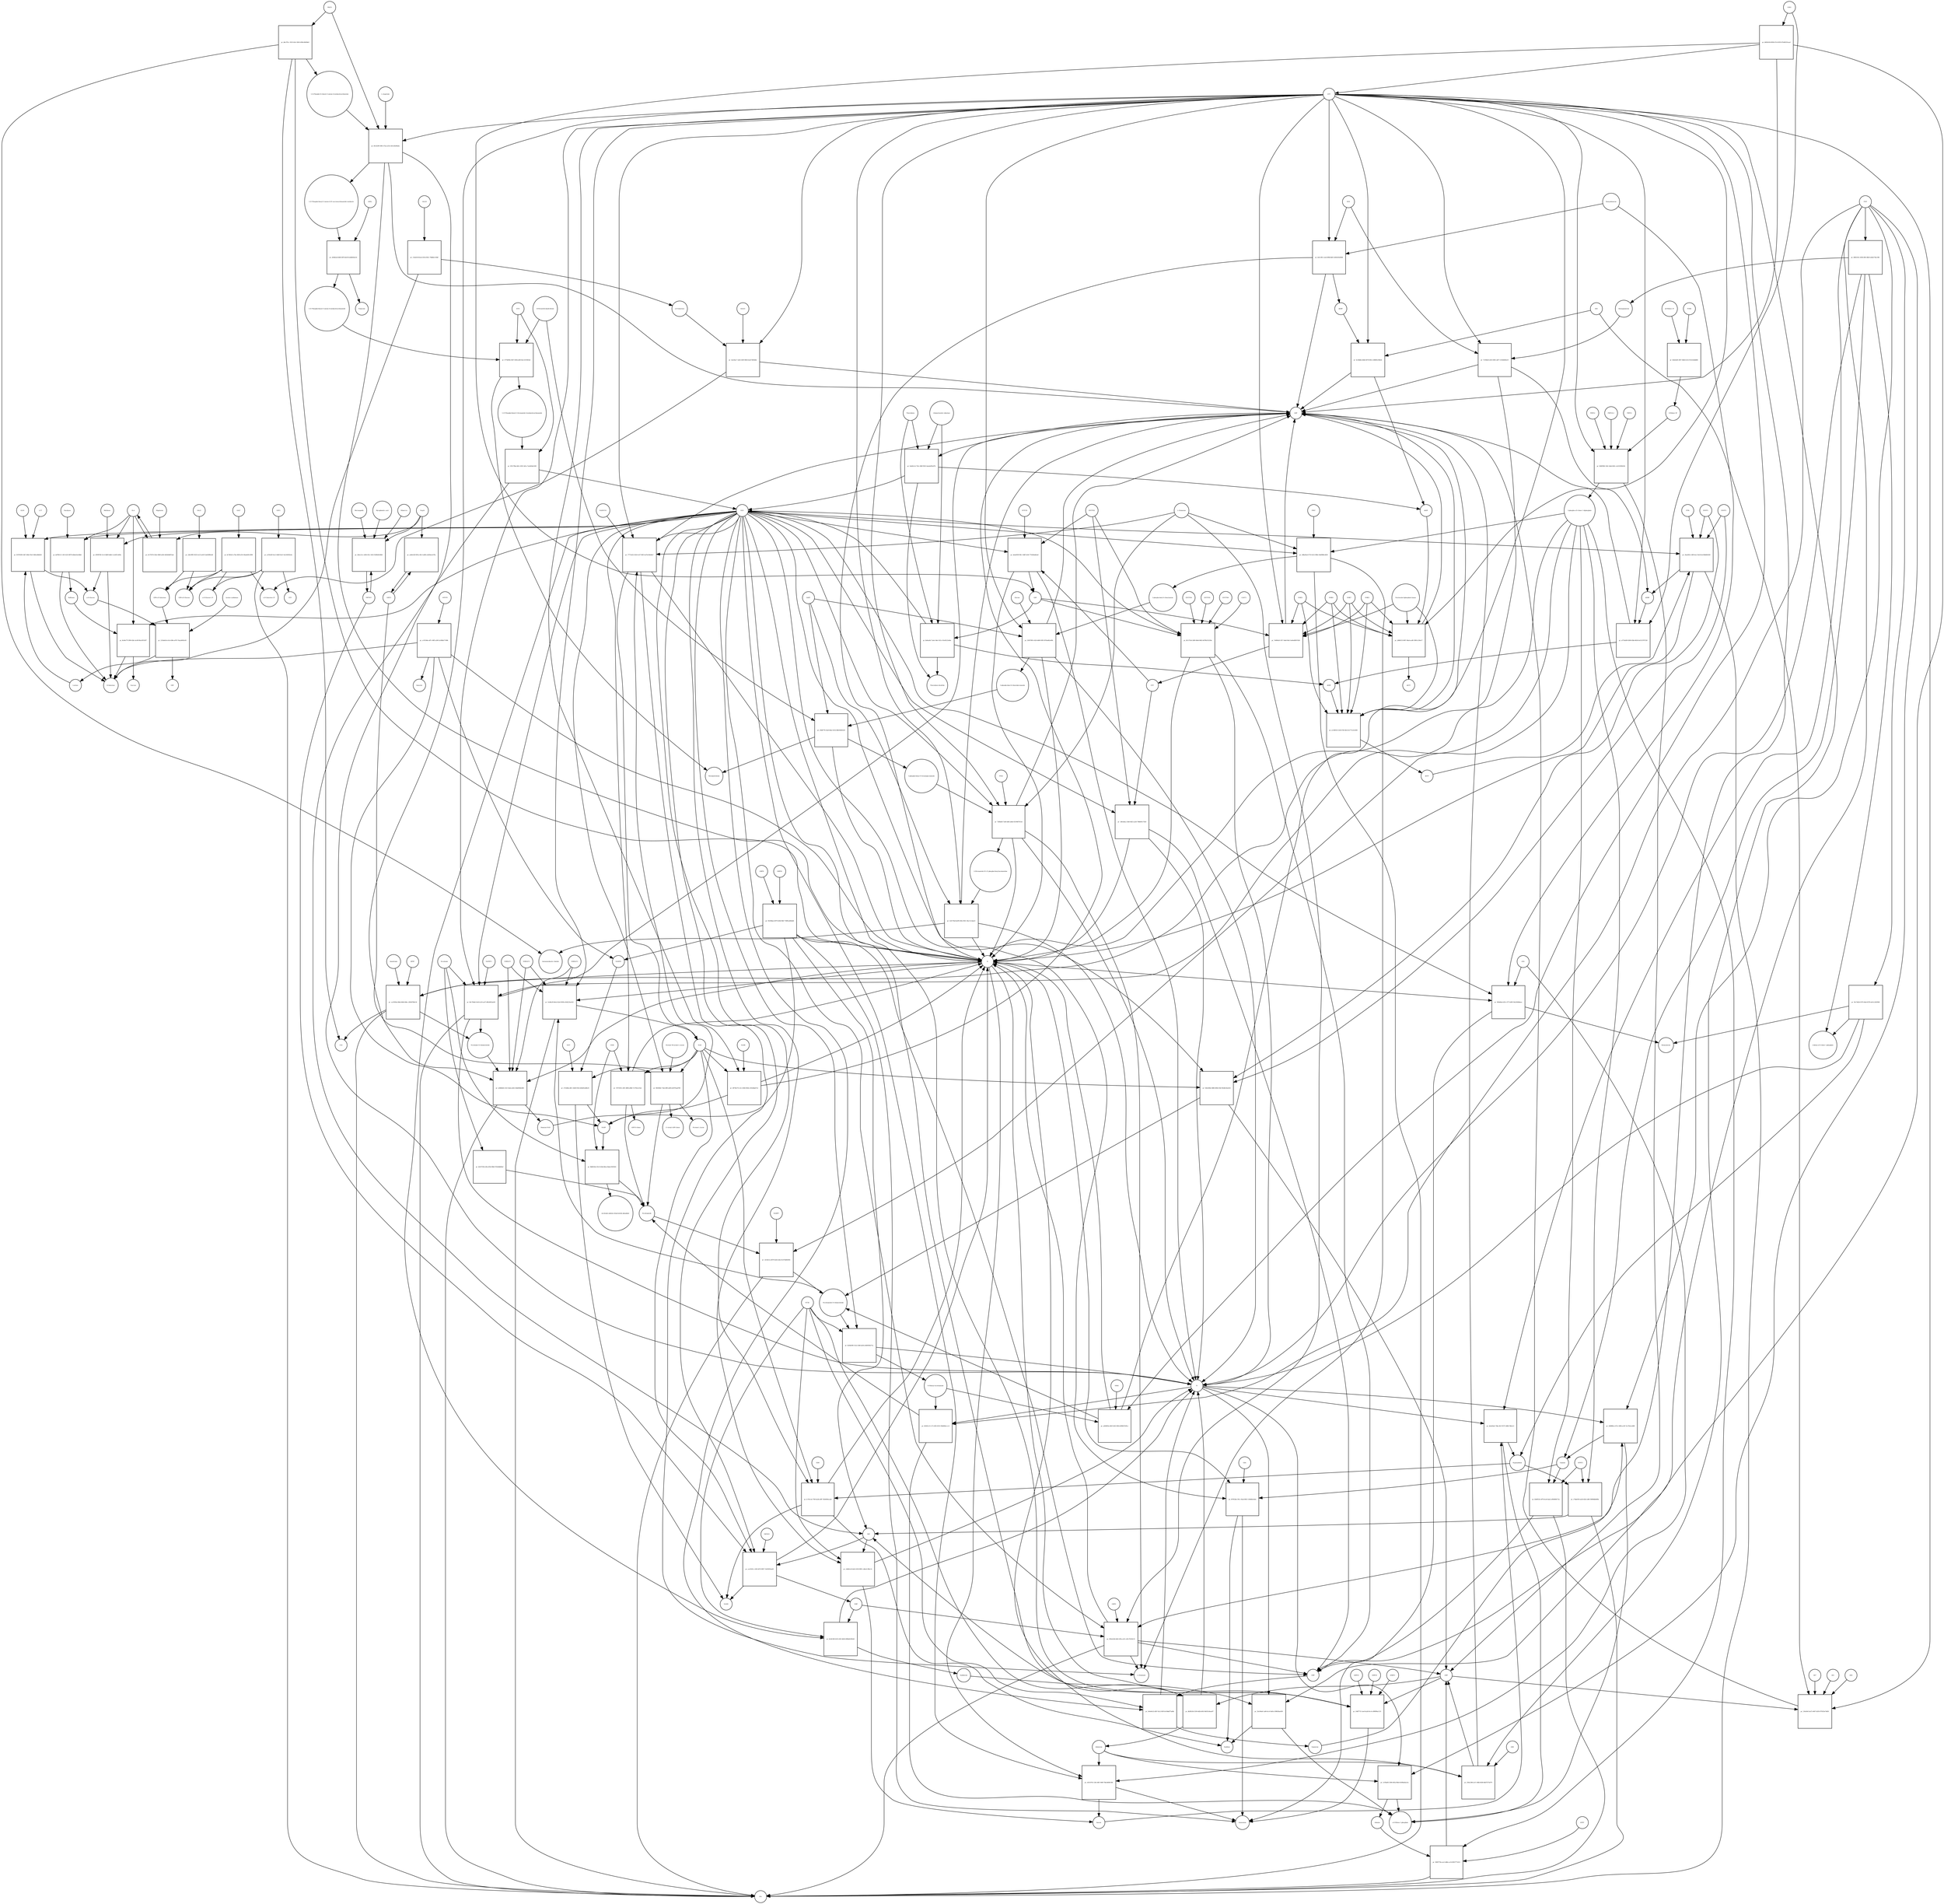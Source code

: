 strict digraph  {
"pr_114a9c58-6ecd-451b-9021-79dd6e11f4df" [annotation="", bipartite=1, cls=process, fontsize=4, label="pr_114a9c58-6ecd-451b-9021-79dd6e11f4df", shape=square];
"D-Galactose" [annotation="http_//identifiers.org/CHEBI_27667|http_//identifiers.org/pubchem.compound_439353|http_//identifiers.org/bigg.metabolite_gal_bD", bipartite=0, cls="simple chemical", fontsize=4, label="D-Galactose", shape=circle];
"⍺-D-Galactose" [annotation="http_//identifiers.org/CHEBI_28061|http_//identifiers.org/pubchem.compound_439357|http_//identifiers.org/bigg.metabolite_gal", bipartite=0, cls="simple chemical", fontsize=4, label="⍺-D-Galactose", shape=circle];
GALM [annotation="http_//identifiers.org/uniprot_Q96C23", bipartite=0, cls=macromolecule, fontsize=4, label=GALM, shape=circle];
"pr_3acd3ac7-2a02-42f0-9fd4-b1ab73492b0e" [annotation="", bipartite=1, cls=process, fontsize=4, label="pr_3acd3ac7-2a02-42f0-9fd4-b1ab73492b0e", shape=square];
"⍺-D-Galactose-1P" [annotation="http_//identifiers.org/CHEBI_17973|http_//identifiers.org/pubchem.compound_123912|http_//identifiers.org/bigg.metabolite_gal1p", bipartite=0, cls="simple chemical", fontsize=4, label="⍺-D-Galactose-1P", shape=circle];
GALK1 [annotation="http_//identifiers.org/uniprot_P51570", bipartite=0, cls=macromolecule, fontsize=4, label=GALK1, shape=circle];
ATP [annotation="http_//identifiers.org/CHEBI_15422|http_//identifiers.org/pubchem.compound_5957|http_//identifiers.org/bigg.metabolite_atp", bipartite=0, cls="simple chemical", fontsize=4, label=ATP, shape=circle];
ADP [annotation="http_//identifiers.org/CHEBI_16761|http_//identifiers.org/pubchem.compound_6022|http_//identifiers.org/bigg.metabolite_adp", bipartite=0, cls="simple chemical", fontsize=4, label=ADP, shape=circle];
"pr_8c78d1d1-e7ba-4928-af14-04ade69c5098" [annotation="", bipartite=1, cls=process, fontsize=4, label="pr_8c78d1d1-e7ba-4928-af14-04ade69c5098", shape=square];
"UDP-⍺-D-Galactose" [annotation="http_//identifiers.org/CHEBI_66914|http_//identifiers.org/pubchem.compound_18068|http_//identifiers.org/bigg.metabolite_udpgal", bipartite=0, cls="simple chemical", fontsize=4, label="UDP-⍺-D-Galactose", shape=circle];
GALT [annotation="http_//identifiers.org/uniprot_P07902", bipartite=0, cls=macromolecule, fontsize=4, label=GALT, shape=circle];
"UDP-⍺-D-Glucose" [annotation="http_//identifiers.org/CHEBI_46229|http_//identifiers.org/pubchem.compound_8629|http_//identifiers.org/bigg.metabolite_udpg", bipartite=0, cls="simple chemical", fontsize=4, label="UDP-⍺-D-Glucose", shape=circle];
"⍺-D-Glucose-1-P" [annotation="http_//identifiers.org/CHEBI_29042|http_//identifiers.org/pubchem.compound_439165|http_//identifiers.org/bigg.metabolite_g1p", bipartite=0, cls="simple chemical", fontsize=4, label="⍺-D-Glucose-1-P", shape=circle];
"pr_ec95e45f-4ec3-46d0-9a31-9a21605f2e4c" [annotation="", bipartite=1, cls=process, fontsize=4, label="pr_ec95e45f-4ec3-46d0-9a31-9a21605f2e4c", shape=square];
UGP2 [annotation="http_//identifiers.org/uniprot_Q16851", bipartite=0, cls=macromolecule, fontsize=4, label=UGP2, shape=circle];
PPi [annotation="http_//identifiers.org/CHEBI_18361|http_//identifiers.org/pubchem.compound_644102|http_//identifiers.org/bigg.metabolite_ppi", bipartite=0, cls="simple chemical", fontsize=4, label=PPi, shape=circle];
UTP [annotation="http_//identifiers.org/CHEBI_15713|http_//identifiers.org/pubchem.compound_6133|http_//identifiers.org/bigg.metabolite_utp", bipartite=0, cls="simple chemical", fontsize=4, label=UTP, shape=circle];
"pr_22bc99f5-9525-4c23-aef4-f1ab569f6cb8" [annotation="", bipartite=1, cls=process, fontsize=4, label="pr_22bc99f5-9525-4c23-aef4-f1ab569f6cb8", shape=square];
GALE [annotation="http_//identifiers.org/uniprot_Q14376", bipartite=0, cls=macromolecule, fontsize=4, label=GALE, shape=circle];
Lactose [annotation="http_//identifiers.org/CHEBI_17716|http_//identifiers.org/pubchem.compound_440995|http_//identifiers.org/bigg.metabolite_lcts", bipartite=0, cls="simple chemical", fontsize=4, label=Lactose, shape=circle];
"pr_91976509-c8b7-40b2-93e5-9db1a88affaf" [annotation="", bipartite=1, cls=process, fontsize=4, label="pr_91976509-c8b7-40b2-93e5-9db1a88affaf", shape=square];
GLB1 [annotation="http_//identifiers.org/uniprot_P16278", bipartite=0, cls=macromolecule, fontsize=4, label=GLB1, shape=circle];
LCT [annotation="http_//identifiers.org/uniprot_P09848", bipartite=0, cls=macromolecule, fontsize=4, label=LCT, shape=circle];
H2O [annotation="http_//identifiers.org/CHEBI_15377|http_//identifiers.org/pubchem.compound_962|http_//identifiers.org/bigg.metabolite_h2o", bipartite=0, cls="simple chemical", fontsize=4, label=H2O, shape=circle];
"⍺-D-Glucose" [annotation="http_//identifiers.org/CHEBI_28102|http_//identifiers.org/pubchem.compound_79025|http_//identifiers.org/bigg.metabolite_glc__D", bipartite=0, cls="simple chemical", fontsize=4, label="⍺-D-Glucose", shape=circle];
"pr_cc9134de-a87c-48f3-a500-2e58bb17108b" [annotation="", bipartite=1, cls=process, fontsize=4, label="pr_cc9134de-a87c-48f3-a500-2e58bb17108b", shape=square];
Galacitol [annotation="http_//identifiers.org/CHEBI_16813|http_//identifiers.org/pubchem.compound_11850|http_//identifiers.org/bigg.metabolite_galt", bipartite=0, cls="simple chemical", fontsize=4, label=Galacitol, shape=circle];
AKR1B1 [annotation="http_//identifiers.org/uniprot_P15121", bipartite=0, cls=macromolecule, fontsize=4, label=AKR1B1, shape=circle];
NADP [annotation="http_//identifiers.org/CHEBI_18009|http_//identifiers.org/pubchem.compound_5886|http_//identifiers.org/bigg.metabolite_nadp", bipartite=0, cls="simple chemical", fontsize=4, label=NADP, shape=circle];
NADPH [annotation="http_//identifiers.org/CHEBI_16474|http_//identifiers.org/pubchem.compound_5884|http_//identifiers.org/bigg.metabolite_nadph", bipartite=0, cls="simple chemical", fontsize=4, label=NADPH, shape=circle];
H [annotation="http_//identifiers.org/CHEBI_24636|http_//identifiers.org/pubchem.compound_1038|http_//identifiers.org/bigg.metabolite_h", bipartite=0, cls="simple chemical", fontsize=4, label=H, shape=circle];
Melibiose [annotation="http_//identifiers.org/CHEBI_28053|http_//identifiers.org/pubchem.compound_440658|http_//identifiers.org/bigg.metabolite_melib", bipartite=0, cls="simple chemical", fontsize=4, label=Melibiose, shape=circle];
"pr_0f3997d0-21c4-4b89-b4db-1c2e6f1cb09a" [annotation="", bipartite=1, cls=process, fontsize=4, label="pr_0f3997d0-21c4-4b89-b4db-1c2e6f1cb09a", shape=square];
GLA [annotation="http_//identifiers.org/uniprot_P06280", bipartite=0, cls=macromolecule, fontsize=4, label=GLA, shape=circle];
Raffinose [annotation="http_//identifiers.org/CHEBI_16634|http_//identifiers.org/pubchem.compound_439242|http_//identifiers.org/bigg.metabolite_raffin", bipartite=0, cls="simple chemical", fontsize=4, label=Raffinose, shape=circle];
"pr_8cb0e77f-3f90-42bc-bc08-f9a5cff102f7" [annotation="", bipartite=1, cls=process, fontsize=4, label="pr_8cb0e77f-3f90-42bc-bc08-f9a5cff102f7", shape=square];
Sucrose [annotation="http_//identifiers.org/CHEBI_17992|http_//identifiers.org/pubchem.compound_5988|http_//identifiers.org/bigg.metabolite_sucr", bipartite=0, cls="simple chemical", fontsize=4, label=Sucrose, shape=circle];
"pr_121bde5d-e3cb-438e-a970-74a2af643c65" [annotation="", bipartite=1, cls=process, fontsize=4, label="pr_121bde5d-e3cb-438e-a970-74a2af643c65", shape=square];
"lactose synthetase" [annotation="http_//identifiers.org/uniprot_P00709|http_//identifiers.org/uniprot_P15291", bipartite=0, cls=complex, fontsize=4, label="lactose synthetase", shape=circle];
UDP [annotation="http_//identifiers.org/CHEBI_17659|http_//identifiers.org/pubchem.compound_6031|http_//identifiers.org/bigg.metabolite_udp", bipartite=0, cls="simple chemical", fontsize=4, label=UDP, shape=circle];
Stachyose [annotation="http_//identifiers.org/CHEBI_17164|http_//identifiers.org/pubchem.compound_439531|http_//identifiers.org/bigg.metabolite_stys", bipartite=0, cls="simple chemical", fontsize=4, label=Stachyose, shape=circle];
"pr_bd7861cf-c345-4233-8879-d2bde3ee0dbd" [annotation="", bipartite=1, cls=process, fontsize=4, label="pr_bd7861cf-c345-4233-8879-d2bde3ee0dbd", shape=square];
NAD [annotation="http_//identifiers.org/CHEBI_15846|http_//identifiers.org/pubchem.compound_5892|http_//identifiers.org/bigg.metabolite_nad", bipartite=0, cls="simple chemical", fontsize=4, label=NAD, shape=circle];
"pr_d9758c70-1cfc-4584-943b-c5032dbaf7e3" [annotation="", bipartite=1, cls=process, fontsize=4, label="pr_d9758c70-1cfc-4584-943b-c5032dbaf7e3", shape=square];
NADK [annotation="http_//identifiers.org/uniprot_O95544", bipartite=0, cls=macromolecule, fontsize=4, label=NADK, shape=circle];
"pr_cf7a0bfa-d811-4b58-91b5-d02d01a88e35" [annotation="", bipartite=1, cls=process, fontsize=4, label="pr_cf7a0bfa-d811-4b58-91b5-d02d01a88e35", shape=square];
NADH [annotation="http_//identifiers.org/CHEBI_16908|http_//identifiers.org/pubchem.compound_439153|http_//identifiers.org/bigg.metabolite_nadh", bipartite=0, cls="simple chemical", fontsize=4, label=NADH, shape=circle];
NNT [annotation="http_//identifiers.org/uniprot_Q13423", bipartite=0, cls=macromolecule, fontsize=4, label=NNT, shape=circle];
"Deamino-NAD" [annotation="http_//identifiers.org/CHEBI_18304|http_//identifiers.org/pubchem.compound_135421870|http_//identifiers.org/bigg.metabolite_dnad", bipartite=0, cls="simple chemical", fontsize=4, label="Deamino-NAD", shape=circle];
"pr_7777a432-2024-4c47-84f3-4a76c64428a7" [annotation="", bipartite=1, cls=process, fontsize=4, label="pr_7777a432-2024-4c47-84f3-4a76c64428a7", shape=square];
NADSYN1 [annotation="urn_miriam_pubmed_12547821|http_//identifiers.org/uniprot_Q6IA69", bipartite=0, cls=macromolecule, fontsize=4, label=NADSYN1, shape=circle];
"L-Glutamine" [annotation="http_//identifiers.org/CHEBI_18050|http_//identifiers.org/pubchem.compound_5961|http_//identifiers.org/bigg.metabolite_gln__L", bipartite=0, cls="simple chemical", fontsize=4, label="L-Glutamine", shape=circle];
"L-Glutamate" [annotation="http_//identifiers.org/CHEBI_16015|http_//identifiers.org/pubchem.compound_33032|http_//identifiers.org/bigg.metabolite_glu__L", bipartite=0, cls="simple chemical", fontsize=4, label="L-Glutamate", shape=circle];
"Nicotinamide D-ribonucleotide" [annotation="http_//identifiers.org/CHEBI_16171|http_//identifiers.org/pubchem.compound_14180", bipartite=0, cls="simple chemical", fontsize=4, label="Nicotinamide D-ribonucleotide", shape=circle];
"pr_3cb4fa39-b8cd-42e0-8596-e03d221bc623" [annotation="", bipartite=1, cls=process, fontsize=4, label="pr_3cb4fa39-b8cd-42e0-8596-e03d221bc623", shape=square];
NMNAT2 [annotation="urn_miriam_pubmed_12359228|http_//identifiers.org/uniprot_Q9BZQ4", bipartite=0, cls=macromolecule, fontsize=4, label=NMNAT2, shape=circle];
NMNAT1 [annotation="urn_miriam_pubmed_12359228|http_//identifiers.org/uniprot_Q9HAN9", bipartite=0, cls=macromolecule, fontsize=4, label=NMNAT1, shape=circle];
NMNAT3 [annotation="urn_miriam_pubmed_17402747|http_//identifiers.org/uniprot_Q96T66", bipartite=0, cls=macromolecule, fontsize=4, label=NMNAT3, shape=circle];
"pr_03b3296d-3888-490b-91bf-9f2d6c9ee618" [annotation="", bipartite=1, cls=process, fontsize=4, label="pr_03b3296d-3888-490b-91bf-9f2d6c9ee618", shape=square];
ENPP1 [annotation="http_//identifiers.org/uniprot_P22413", bipartite=0, cls=macromolecule, fontsize=4, label=ENPP1, shape=circle];
ENPP3 [annotation="http_//identifiers.org/uniprot_O14638", bipartite=0, cls=macromolecule, fontsize=4, label=ENPP3, shape=circle];
AMP [annotation="http_//identifiers.org/CHEBI_16027|http_//identifiers.org/pubchem.compound_6083|http_//identifiers.org/bigg.metabolite_amp", bipartite=0, cls="simple chemical", fontsize=4, label=AMP, shape=circle];
"N-Ribosyl-nicotinamide" [annotation="http_//identifiers.org/CHEBI_15927|http_//identifiers.org/pubchem.compound_439924|http_//identifiers.org/bigg.metabolite_rnam", bipartite=0, cls="simple chemical", fontsize=4, label="N-Ribosyl-nicotinamide", shape=circle];
"pr_a458093a-d62f-4263-9854-df90b701ffce" [annotation="", bipartite=1, cls=process, fontsize=4, label="pr_a458093a-d62f-4263-9854-df90b701ffce", shape=square];
NRK1 [annotation="http_//identifiers.org/uniprot_Q9NWW6", bipartite=0, cls=macromolecule, fontsize=4, label=NRK1, shape=circle];
"pr_8e58e000-312e-4348-ab54-a04095f6271a" [annotation="", bipartite=1, cls=process, fontsize=4, label="pr_8e58e000-312e-4348-ab54-a04095f6271a", shape=square];
NT5E [annotation="urn_miriam_pubmed_2848759|http_//identifiers.org/uniprot_P21589", bipartite=0, cls=macromolecule, fontsize=4, label=NT5E, shape=circle];
Pi [annotation="http_//identifiers.org/CHEBI_18367|http_//identifiers.org/pubchem.compound_1061|http_//identifiers.org/bigg.metabolite_pi", bipartite=0, cls="simple chemical", fontsize=4, label=Pi, shape=circle];
Nicotinate [annotation="http_//identifiers.org/CHEBI_32544|http_//identifiers.org/pubchem.compound_937|http_//identifiers.org/bigg.metabolite_nicnt", bipartite=0, cls="simple chemical", fontsize=4, label=Nicotinate, shape=circle];
"pr_9b86343e-93c9-41bb-8b2a-0babc5929341" [annotation="", bipartite=1, cls=process, fontsize=4, label="pr_9b86343e-93c9-41bb-8b2a-0babc5929341", shape=square];
Nicotinamide [annotation="http_//identifiers.org/CHEBI_17154|http_//identifiers.org/pubchem.compound_936|http_//identifiers.org/bigg.metabolite_ncam", bipartite=0, cls="simple chemical", fontsize=4, label=Nicotinamide, shape=circle];
CD38 [annotation="urn_miriam_pubmed_16690024|http_//identifiers.org/uniprot_P28907", bipartite=0, cls=macromolecule, fontsize=4, label=CD38, shape=circle];
"nicotinate-adenine dinucleotide phosphate" [annotation="http_//identifiers.org/CHEBI_75967|http_//identifiers.org/pubchem.compound_71768143", bipartite=0, cls="simple chemical", fontsize=4, label="nicotinate-adenine dinucleotide phosphate", shape=circle];
"pr_cd13b11a-4679-42d3-a9a3-0c474d4929f2" [annotation="", bipartite=1, cls=process, fontsize=4, label="pr_cd13b11a-4679-42d3-a9a3-0c474d4929f2", shape=square];
NAMPT [annotation="http_//identifiers.org/uniprot_P43490", bipartite=0, cls=macromolecule, fontsize=4, label=NAMPT, shape=circle];
"5-phospho-⍺-D-ribose 1-diphosphate" [annotation="http_//identifiers.org/CHEBI_17111|http_//identifiers.org/pubchem.compound_7339|http_//identifiers.org/bigg.metabolite_prpp", bipartite=0, cls="simple chemical", fontsize=4, label="5-phospho-⍺-D-ribose 1-diphosphate", shape=circle];
"pr_0202fcc0-1c72-43f2-8191-f5b669dcccc4" [annotation="", bipartite=1, cls=process, fontsize=4, label="pr_0202fcc0-1c72-43f2-8191-f5b669dcccc4", shape=square];
PNP [annotation="http_//identifiers.org/uniprot_P00491", bipartite=0, cls=macromolecule, fontsize=4, label=PNP, shape=circle];
"⍺-D-Ribose 1-phosphate" [annotation="http_//identifiers.org/CHEBI_16300|http_//identifiers.org/pubchem.compound_439236|http_//identifiers.org/bigg.metabolite_r1p", bipartite=0, cls="simple chemical", fontsize=4, label="⍺-D-Ribose 1-phosphate", shape=circle];
"pr_f0f209d2-73eb-4ff8-afd9-dc097faad789" [annotation="", bipartite=1, cls=process, fontsize=4, label="pr_f0f209d2-73eb-4ff8-afd9-dc097faad789", shape=square];
SIRT5 [annotation="urn_miriam_pubmed_17694089|http_//identifiers.org/uniprot_Q9NXA8", bipartite=0, cls=macromolecule, fontsize=4, label=SIRT5, shape=circle];
"Histone N6-acetyl-L-lysine" [annotation="http_//identifiers.org/pubchem.substance_5094", bipartite=0, cls="simple chemical", fontsize=4, label="Histone N6-acetyl-L-lysine", shape=circle];
"O-Acetyl-ADP-ribose" [annotation="http_//identifiers.org/CHEBI_76279|http_//identifiers.org/pubchem.compound_72193709", bipartite=0, cls="simple chemical", fontsize=4, label="O-Acetyl-ADP-ribose", shape=circle];
"Histone-L-lysine" [annotation="http_//identifiers.org/CHEBI_5738|http_//identifiers.org/pubchem.substance_5447|http_//identifiers.org/pubchem.substance_223439948", bipartite=0, cls="simple chemical", fontsize=4, label="Histone-L-lysine", shape=circle];
"pr_37472931-c8f1-4894-a98d-7c5782ce19a1" [annotation="", bipartite=1, cls=process, fontsize=4, label="pr_37472931-c8f1-4894-a98d-7c5782ce19a1", shape=square];
"ADP-D-ribose" [annotation="http_//identifiers.org/CHEBI_16960|http_//identifiers.org/pubchem.compound_33576", bipartite=0, cls="simple chemical", fontsize=4, label="ADP-D-ribose", shape=circle];
"Nicotinate D-ribonucleotide" [annotation="http_//identifiers.org/CHEBI_15763|http_//identifiers.org/pubchem.compound_121992|http_//identifiers.org/bigg.metabolite_nicrnt", bipartite=0, cls="simple chemical", fontsize=4, label="Nicotinate D-ribonucleotide", shape=circle];
"pr_a566b9e0-c9cf-43ab-a426-25bd658b2485" [annotation="", bipartite=1, cls=process, fontsize=4, label="pr_a566b9e0-c9cf-43ab-a426-25bd658b2485", shape=square];
Quinolinate [annotation="http_//identifiers.org/CHEBI_16675|http_//identifiers.org/pubchem.compound_1066|http_//identifiers.org/bigg.metabolite_quln", bipartite=0, cls="simple chemical", fontsize=4, label=Quinolinate, shape=circle];
"pr_ca15058a-66bd-46b0-b9bc-c983d7f48c56" [annotation="", bipartite=1, cls=process, fontsize=4, label="pr_ca15058a-66bd-46b0-b9bc-c983d7f48c56", shape=square];
QPRT [annotation="http_//identifiers.org/uniprot_Q15274", bipartite=0, cls=macromolecule, fontsize=4, label=QPRT, shape=circle];
CO2 [annotation="http_//identifiers.org/CHEBI_16526|http_//identifiers.org/pubchem.compound_280|http_//identifiers.org/bigg.metabolite_co2", bipartite=0, cls="simple chemical", fontsize=4, label=CO2, shape=circle];
"pr_66c794dd-5cb9-4c20-ac67-dfb24852ab39" [annotation="", bipartite=1, cls=process, fontsize=4, label="pr_66c794dd-5cb9-4c20-ac67-dfb24852ab39", shape=square];
NAPRT1 [annotation="http_//identifiers.org/uniprot_Q6XQN6", bipartite=0, cls=macromolecule, fontsize=4, label=NAPRT1, shape=circle];
"pr_44107358-a59a-4f5d-99bf-97426db6f4ef" [annotation="", bipartite=1, cls=process, fontsize=4, label="pr_44107358-a59a-4f5d-99bf-97426db6f4ef", shape=square];
"⍺D-Ribose 1P" [annotation="http_//identifiers.org/CHEBI_16300|http_//identifiers.org/pubchem.compound_439236|http_//identifiers.org/bigg.metabolite_r1p", bipartite=0, cls="simple chemical", fontsize=4, label="⍺D-Ribose 1P", shape=circle];
"pr_6e6a0af6-3857-4bb4-b132-f5321d2ddd66" [annotation="", bipartite=1, cls=process, fontsize=4, label="pr_6e6a0af6-3857-4bb4-b132-f5321d2ddd66", shape=square];
"D-Ribose 5P" [annotation="http_//identifiers.org/CHEBI_78679|http_//identifiers.org/pubchem.compound_439167", bipartite=0, cls="simple chemical", fontsize=4, label="D-Ribose 5P", shape=circle];
PGM2 [annotation="http_//identifiers.org/uniprot_Q96G03", bipartite=0, cls=macromolecule, fontsize=4, label=PGM2, shape=circle];
"pr_04405fb0-14b1-4ded-b83c-a3c61830b32b" [annotation="", bipartite=1, cls=process, fontsize=4, label="pr_04405fb0-14b1-4ded-b83c-a3c61830b32b", shape=square];
PRPS1 [annotation="http_//identifiers.org/uniprot_P60891", bipartite=0, cls=macromolecule, fontsize=4, label=PRPS1, shape=circle];
PRPS2 [annotation="http_//identifiers.org/uniprot_P11908", bipartite=0, cls=macromolecule, fontsize=4, label=PRPS2, shape=circle];
PRPS1L1 [annotation="http_//identifiers.org/uniprot_P21108", bipartite=0, cls=macromolecule, fontsize=4, label=PRPS1L1, shape=circle];
"pr_5d8ad5a4-0719-4212-886e-9ebf088cd438" [annotation="", bipartite=1, cls=process, fontsize=4, label="pr_5d8ad5a4-0719-4212-886e-9ebf088cd438", shape=square];
"5-phospho-beta-D-ribosylamine" [annotation="http_//identifiers.org/CHEBI_37737|http_//identifiers.org/pubchem.compound_439905|http_//identifiers.org/bigg.metabolite_pram", bipartite=0, cls="simple chemical", fontsize=4, label="5-phospho-beta-D-ribosylamine", shape=circle];
PPAT [annotation="http_//identifiers.org/uniprot_Q06203", bipartite=0, cls=macromolecule, fontsize=4, label=PPAT, shape=circle];
"pr_53057893-c626-4d69-93f9-397ded62e00b" [annotation="", bipartite=1, cls=process, fontsize=4, label="pr_53057893-c626-4d69-93f9-397ded62e00b", shape=square];
"5-phospho-beta-D-ribosylglycinamide" [annotation="http_//identifiers.org/CHEBI_143788|http_//identifiers.org/pubchem.compound_129630972|http_//identifiers.org/bigg.metabolite_gar", bipartite=0, cls="simple chemical", fontsize=4, label="5-phospho-beta-D-ribosylglycinamide", shape=circle];
GART [annotation="http_//identifiers.org/uniprot_P22102", bipartite=0, cls=macromolecule, fontsize=4, label=GART, shape=circle];
Glycine [annotation="http_//identifiers.org/CHEBI_15428|http_//identifiers.org/pubchem.compound_750|http_//identifiers.org/bigg.metabolite_gly", bipartite=0, cls="simple chemical", fontsize=4, label=Glycine, shape=circle];
"pr_1f6df778-25a8-40ae-921b-9dfe93683229" [annotation="", bipartite=1, cls=process, fontsize=4, label="pr_1f6df778-25a8-40ae-921b-9dfe93683229", shape=square];
"5-phosphoribosyl-N-formylglycinamide" [annotation="http_//identifiers.org/pubchem.compound_129652037|http_//identifiers.org/bigg.metabolite_fgam", bipartite=0, cls="simple chemical", fontsize=4, label="5-phosphoribosyl-N-formylglycinamide", shape=circle];
"10-Formyltetrahydrofolate" [annotation="http_//identifiers.org/CHEBI_15637|http_//identifiers.org/pubchem.compound_135450591|http_//identifiers.org/bigg.metabolite_10fthf", bipartite=0, cls="simple chemical", fontsize=4, label="10-Formyltetrahydrofolate", shape=circle];
Tetrahydrofolate [annotation="http_//identifiers.org/CHEBI_67016|http_//identifiers.org/pubchem.compound_135444742|http_//identifiers.org/bigg.metabolite_thf", bipartite=0, cls="simple chemical", fontsize=4, label=Tetrahydrofolate, shape=circle];
"pr_72f6bd5f-7a68-4d4f-a6db-931994f7415d" [annotation="", bipartite=1, cls=process, fontsize=4, label="pr_72f6bd5f-7a68-4d4f-a6db-931994f7415d", shape=square];
"2-(Formamido)-N1-(5'-phosphoribosyl)acetamidine" [annotation="http_//identifiers.org/pubchem.compound_5462266|http_//identifiers.org/bigg.metabolite_fpram", bipartite=0, cls="simple chemical", fontsize=4, label="2-(Formamido)-N1-(5'-phosphoribosyl)acetamidine", shape=circle];
PFAS [annotation="http_//identifiers.org/uniprot_O15067", bipartite=0, cls=macromolecule, fontsize=4, label=PFAS, shape=circle];
"pr_3c6170ed-ba99-430a-9261-3fac11c4aee5" [annotation="", bipartite=1, cls=process, fontsize=4, label="pr_3c6170ed-ba99-430a-9261-3fac11c4aee5", shape=square];
"Aminoimidazole ribotide" [annotation="http_//identifiers.org/CHEBI_138560|http_//identifiers.org/pubchem.compound_161500|http_//identifiers.org/bigg.metabolite_airs", bipartite=0, cls="simple chemical", fontsize=4, label="Aminoimidazole ribotide", shape=circle];
"pr_dbc37fcc-3535-43e1-8263-d5fdc49d38e9" [annotation="", bipartite=1, cls=process, fontsize=4, label="pr_dbc37fcc-3535-43e1-8263-d5fdc49d38e9", shape=square];
"1-(5-Phospho-D-ribosyl)-5-amino-4-imidazolecarboxylate" [annotation="http_//identifiers.org/CHEBI_28413|http_//identifiers.org/pubchem.compound_165388|http_//identifiers.org/bigg.metabolite_5aizc", bipartite=0, cls="simple chemical", fontsize=4, label="1-(5-Phospho-D-ribosyl)-5-amino-4-imidazolecarboxylate", shape=circle];
PAICS [annotation="http_//identifiers.org/uniprot_P22234", bipartite=0, cls=macromolecule, fontsize=4, label=PAICS, shape=circle];
"pr_f6c42299-389c-47aa-a532-2d1cd5e80a6a" [annotation="", bipartite=1, cls=process, fontsize=4, label="pr_f6c42299-389c-47aa-a532-2d1cd5e80a6a", shape=square];
"1-(5'-Phosphoribosyl)-5-amino-4-(N-succinocarboxamide)-imidazole" [annotation="http_//identifiers.org/CHEBI_18319|http_//identifiers.org/pubchem.compound_160666", bipartite=0, cls="simple chemical", fontsize=4, label="1-(5'-Phosphoribosyl)-5-amino-4-(N-succinocarboxamide)-imidazole", shape=circle];
"L-Aspartate" [annotation="http_//identifiers.org/CHEBI_17053|http_//identifiers.org/pubchem.compound_5960|http_//identifiers.org/bigg.metabolite_asp__L", bipartite=0, cls="simple chemical", fontsize=4, label="L-Aspartate", shape=circle];
"pr_42f4dca6-6d4f-4876-8a59-4cdd402fac9c" [annotation="", bipartite=1, cls=process, fontsize=4, label="pr_42f4dca6-6d4f-4876-8a59-4cdd402fac9c", shape=square];
"1-(5'-Phosphoribosyl)-5-amino-4-imidazolecarboxamide" [annotation="http_//identifiers.org/CHEBI_18406|http_//identifiers.org/pubchem.compound_65110|http_//identifiers.org/bigg.metabolite_aicar", bipartite=0, cls="simple chemical", fontsize=4, label="1-(5'-Phosphoribosyl)-5-amino-4-imidazolecarboxamide", shape=circle];
ADSL [annotation="http_//identifiers.org/uniprot_P30566", bipartite=0, cls=macromolecule, fontsize=4, label=ADSL, shape=circle];
Fumarate [annotation="http_//identifiers.org/CHEBI_29806|http_//identifiers.org/pubchem.compound_5460307|http_//identifiers.org/bigg.metabolite_fum", bipartite=0, cls="simple chemical", fontsize=4, label=Fumarate, shape=circle];
"pr_677b099e-0567-493b-a85f-8ec3147d932d" [annotation="", bipartite=1, cls=process, fontsize=4, label="pr_677b099e-0567-493b-a85f-8ec3147d932d", shape=square];
"1-(5'-Phosphoribosyl)-5-formamido-4-imidazolecarboxamide" [annotation="http_//identifiers.org/CHEBI_18381|http_//identifiers.org/pubchem.compound_166760|http_//identifiers.org/bigg.metabolite_fprica", bipartite=0, cls="simple chemical", fontsize=4, label="1-(5'-Phosphoribosyl)-5-formamido-4-imidazolecarboxamide", shape=circle];
ATIC [annotation="http_//identifiers.org/uniprot_P31939", bipartite=0, cls=macromolecule, fontsize=4, label=ATIC, shape=circle];
"pr_567e79ba-b62c-4501-b41a-7ee4d3de2438" [annotation="", bipartite=1, cls=process, fontsize=4, label="pr_567e79ba-b62c-4501-b41a-7ee4d3de2438", shape=square];
IMP [annotation="http_//identifiers.org/CHEBI_17202|http_//identifiers.org/pubchem.compound_135398640|http_//identifiers.org/bigg.metabolite_imp", bipartite=0, cls="simple chemical", fontsize=4, label=IMP, shape=circle];
"pr_cac5025c-c269-4470-9997-7e6595f3eed5" [annotation="", bipartite=1, cls=process, fontsize=4, label="pr_cac5025c-c269-4470-9997-7e6595f3eed5", shape=square];
XMP [annotation="http_//identifiers.org/CHEBI_15652|http_//identifiers.org/pubchem.compound_73323|http_//identifiers.org/bigg.metabolite_xmp", bipartite=0, cls="simple chemical", fontsize=4, label=XMP, shape=circle];
IMPDH1 [annotation="http_//identifiers.org/uniprot_P20839", bipartite=0, cls=macromolecule, fontsize=4, label=IMPDH1, shape=circle];
IMPDH2 [annotation="http_//identifiers.org/uniprot_P12268", bipartite=0, cls=macromolecule, fontsize=4, label=IMPDH2, shape=circle];
"pr_059e4c8b-6d42-4f5a-a221-e50c76320c55" [annotation="", bipartite=1, cls=process, fontsize=4, label="pr_059e4c8b-6d42-4f5a-a221-e50c76320c55", shape=square];
GMP [annotation="http_//identifiers.org/CHEBI_17345|http_//identifiers.org/pubchem.compound_135398631|http_//identifiers.org/bigg.metabolite_gmp", bipartite=0, cls="simple chemical", fontsize=4, label=GMP, shape=circle];
GMPS [annotation="urn_miriam_pubmed_8089153|http_//identifiers.org/uniprot_P49915", bipartite=0, cls=macromolecule, fontsize=4, label=GMPS, shape=circle];
"pr_b002b104-8958-47c6-8355-87e86333caa3" [annotation="", bipartite=1, cls=process, fontsize=4, label="pr_b002b104-8958-47c6-8355-87e86333caa3", shape=square];
GDP [annotation="http_//identifiers.org/CHEBI_17552|http_//identifiers.org/pubchem.compound_135398619|http_//identifiers.org/bigg.metabolite_gdp", bipartite=0, cls="simple chemical", fontsize=4, label=GDP, shape=circle];
GUK1 [annotation="urn_miriam_pubmed_8663313|http_//identifiers.org/uniprot_Q16774", bipartite=0, cls=macromolecule, fontsize=4, label=GUK1, shape=circle];
"pr_7e800dc9-3f17-4de0-8bc5-be9ed8507d34" [annotation="", bipartite=1, cls=process, fontsize=4, label="pr_7e800dc9-3f17-4de0-8bc5-be9ed8507d34", shape=square];
GTP [annotation="http_//identifiers.org/CHEBI_15996|http_//identifiers.org/pubchem.compound_35398633|http_//identifiers.org/bigg.metabolite_gtp", bipartite=0, cls="simple chemical", fontsize=4, label=GTP, shape=circle];
NME3 [annotation="http_//identifiers.org/uniprot_Q13232", bipartite=0, cls=macromolecule, fontsize=4, label=NME3, shape=circle];
"Nucleoside diphosphate kinase" [annotation="http_//identifiers.org/uniprot_P15531|http_//identifiers.org/uniprot_P22392", bipartite=0, cls=complex, fontsize=4, label="Nucleoside diphosphate kinase", shape=circle];
NME5 [annotation="http_//identifiers.org/uniprot_P56597", bipartite=0, cls=macromolecule, fontsize=4, label=NME5, shape=circle];
NME6 [annotation="http_//identifiers.org/uniprot_O75414", bipartite=0, cls=macromolecule, fontsize=4, label=NME6, shape=circle];
NME7 [annotation="http_//identifiers.org/uniprot_Q9Y5B8", bipartite=0, cls=macromolecule, fontsize=4, label=NME7, shape=circle];
"pr_8a9aa9a7-3a4c-4be1-821c-81efd123e4bc" [annotation="", bipartite=1, cls=process, fontsize=4, label="pr_8a9aa9a7-3a4c-4be1-821c-81efd123e4bc", shape=square];
dGDP [annotation="http_//identifiers.org/CHEBI_28862|http_//identifiers.org/pubchem.compound_135398595|http_//identifiers.org/bigg.metabolite_dgdp", bipartite=0, cls="simple chemical", fontsize=4, label=dGDP, shape=circle];
"ribonucleoside reductase" [annotation="http_//identifiers.org/uniprot_P23921|http_//identifiers.org/uniprot_P31350|http_//identifiers.org/uniprot_Q7LG56", bipartite=0, cls=complex, fontsize=4, label="ribonucleoside reductase", shape=circle];
Thioredoxin [annotation="http_//identifiers.org/CHEBI_15033|http_//identifiers.org/pubchem.substance_223441017|http_//identifiers.org/pubchem.substance_3635", bipartite=0, cls="simple chemical", fontsize=4, label=Thioredoxin, shape=circle];
"Thioredoxin disulfide" [annotation="http_//identifiers.org/CHEBI_18191|http_//identifiers.org/pubchem.substance_11533266|http_//identifiers.org/pubchem.substance_3636", bipartite=0, cls="simple chemical", fontsize=4, label="Thioredoxin disulfide", shape=circle];
"pr_ec349535-21df-47d5-b0c4-b1771e3c4509" [annotation="", bipartite=1, cls=process, fontsize=4, label="pr_ec349535-21df-47d5-b0c4-b1771e3c4509", shape=square];
dGTP [annotation="http_//identifiers.org/CHEBI_16497|http_//identifiers.org/pubchem.compound_135398599|http_//identifiers.org/bigg.metabolite_dgtp", bipartite=0, cls="simple chemical", fontsize=4, label=dGTP, shape=circle];
dGMP [annotation="http_//identifiers.org/CHEBI_16192|http_//identifiers.org/pubchem.compound_135398597|http_//identifiers.org/bigg.metabolite_dgmp", bipartite=0, cls="simple chemical", fontsize=4, label=dGMP, shape=circle];
"pr_e371bd38-0288-45bb-8436-0e5153767520" [annotation="", bipartite=1, cls=process, fontsize=4, label="pr_e371bd38-0288-45bb-8436-0e5153767520", shape=square];
Deoxyguanosine [annotation="http_//identifiers.org/CHEBI_17172|http_//identifiers.org/pubchem.compound_135398592|http_//identifiers.org/bigg.metabolite_dgsn", bipartite=0, cls="simple chemical", fontsize=4, label=Deoxyguanosine, shape=circle];
"pr_7cf38eb5-e610-4961-a6f7-1353b0d5bc5f" [annotation="", bipartite=1, cls=process, fontsize=4, label="pr_7cf38eb5-e610-4961-a6f7-1353b0d5bc5f", shape=square];
DCK [annotation="http_//identifiers.org/uniprot_P27707", bipartite=0, cls=macromolecule, fontsize=4, label=DCK, shape=circle];
"pr_96851921-4594-4f63-8b03-a0a6170ec598" [annotation="", bipartite=1, cls=process, fontsize=4, label="pr_96851921-4594-4f63-8b03-a0a6170ec598", shape=square];
Guanine [annotation="http_//identifiers.org/CHEBI_16235|http_//identifiers.org/pubchem.compound_135398634|http_//identifiers.org/bigg.metabolite_gua", bipartite=0, cls="simple chemical", fontsize=4, label=Guanine, shape=circle];
"2-deoxy-⍺-D-ribose 1-phosphate" [annotation="http_//identifiers.org/CHEBI_28542|http_//identifiers.org/pubchem.compound_439287|http_//identifiers.org/bigg.metabolite_2dr1p", bipartite=0, cls="simple chemical", fontsize=4, label="2-deoxy-⍺-D-ribose 1-phosphate", shape=circle];
"pr_34a24f3a-1df8-4ec2-9a54-be10bb0b5028" [annotation="", bipartite=1, cls=process, fontsize=4, label="pr_34a24f3a-1df8-4ec2-9a54-be10bb0b5028", shape=square];
ITPA [annotation="http_//identifiers.org/uniprot_Q9BY32", bipartite=0, cls=macromolecule, fontsize=4, label=ITPA, shape=circle];
"pr_82d8523e-4f7b-4ce6-bae2-eff46f68172a" [annotation="", bipartite=1, cls=process, fontsize=4, label="pr_82d8523e-4f7b-4ce6-bae2-eff46f68172a", shape=square];
HPRT1 [annotation="http_//identifiers.org/uniprot_P00492", bipartite=0, cls=macromolecule, fontsize=4, label=HPRT1, shape=circle];
Guanosine [annotation="http_//identifiers.org/CHEBI_16750|http_//identifiers.org/pubchem.compound_135398635|http_//identifiers.org/bigg.metabolite_gsn", bipartite=0, cls="simple chemical", fontsize=4, label=Guanosine, shape=circle];
"pr_248988ca-b72c-409b-ac90-7ac7b5ece889" [annotation="", bipartite=1, cls=process, fontsize=4, label="pr_248988ca-b72c-409b-ac90-7ac7b5ece889", shape=square];
"pr_5e6e9e32-d3b7-42c2-8b7d-6c9bdd77ad4b" [annotation="", bipartite=1, cls=process, fontsize=4, label="pr_5e6e9e32-d3b7-42c2-8b7d-6c9bdd77ad4b", shape=square];
"pr_4a4a0939-98c1-4bff-b146-775436abb2a6" [annotation="", bipartite=1, cls=process, fontsize=4, label="pr_4a4a0939-98c1-4bff-b146-775436abb2a6", shape=square];
ENTPD2 [annotation="http_//identifiers.org/uniprot_Q9Y5L3", bipartite=0, cls=macromolecule, fontsize=4, label=ENTPD2, shape=circle];
NTPCR [annotation="http_//identifiers.org/uniprot_Q9BSD7", bipartite=0, cls=macromolecule, fontsize=4, label=NTPCR, shape=circle];
"pr_1d9cdbca-33d0-4823-a226-768b09117029" [annotation="", bipartite=1, cls=process, fontsize=4, label="pr_1d9cdbca-33d0-4823-a226-768b09117029", shape=square];
"pr_82117b1d-2bf0-4b44-8402-6d79b315259a" [annotation="", bipartite=1, cls=process, fontsize=4, label="pr_82117b1d-2bf0-4b44-8402-6d79b315259a", shape=square];
ENTPD4 [annotation="http_//identifiers.org/uniprot_Q9Y227", bipartite=0, cls=macromolecule, fontsize=4, label=ENTPD4, shape=circle];
ENTPD5 [annotation="http_//identifiers.org/uniprot_O75356", bipartite=0, cls=macromolecule, fontsize=4, label=ENTPD5, shape=circle];
ENTPD6 [annotation="http_//identifiers.org/uniprot_O75354", bipartite=0, cls=macromolecule, fontsize=4, label=ENTPD6, shape=circle];
CANT1 [annotation="http_//identifiers.org/uniprot_Q8WVQ1", bipartite=0, cls=macromolecule, fontsize=4, label=CANT1, shape=circle];
"pr_05256bae-b979-420d-94b7-7b99ca640a84" [annotation="", bipartite=1, cls=process, fontsize=4, label="pr_05256bae-b979-420d-94b7-7b99ca640a84", shape=square];
GMPR [annotation="http_//identifiers.org/uniprot_P36959", bipartite=0, cls=macromolecule, fontsize=4, label=GMPR, shape=circle];
GMPR2 [annotation="http_//identifiers.org/uniprot_Q9P2T1", bipartite=0, cls=macromolecule, fontsize=4, label=GMPR2, shape=circle];
Ammonium [annotation="http_//identifiers.org/CHEBI_28938|http_//identifiers.org/pubchem.compound_223|http_//identifiers.org/bigg.metabolite_nh4", bipartite=0, cls="simple chemical", fontsize=4, label=Ammonium, shape=circle];
"pr_10df7715-1ee0-4a3d-9cc4-c899f94a1133" [annotation="", bipartite=1, cls=process, fontsize=4, label="pr_10df7715-1ee0-4a3d-9cc4-c899f94a1133", shape=square];
AMDP2 [annotation="http_//identifiers.org/uniprot_Q01433", bipartite=0, cls=macromolecule, fontsize=4, label=AMDP2, shape=circle];
AMPD1 [annotation="http_//identifiers.org/uniprot_P23109", bipartite=0, cls=macromolecule, fontsize=4, label=AMPD1, shape=circle];
AMPD3 [annotation="http_//identifiers.org/uniprot_Q01432", bipartite=0, cls=macromolecule, fontsize=4, label=AMPD3, shape=circle];
"pr_6c0d138f-6235-43f2-8d28-499bd41992d3" [annotation="", bipartite=1, cls=process, fontsize=4, label="pr_6c0d138f-6235-43f2-8d28-499bd41992d3", shape=square];
Xanthosine [annotation="http_//identifiers.org/CHEBI_18107|http_//identifiers.org/pubchem.compound_64959|http_//identifiers.org/bigg.metabolite_xtsn", bipartite=0, cls="simple chemical", fontsize=4, label=Xanthosine, shape=circle];
"pr_32e344a6-1a84-4cc4-9afd-a7d8626ae830" [annotation="", bipartite=1, cls=process, fontsize=4, label="pr_32e344a6-1a84-4cc4-9afd-a7d8626ae830", shape=square];
Xanthine [annotation="http_//identifiers.org/CHEBI_15318|http_//identifiers.org/pubchem.compound_1188|http_//identifiers.org/bigg.metabolite_xan", bipartite=0, cls="simple chemical", fontsize=4, label=Xanthine, shape=circle];
"pr_cb8d2ce8-4eb3-4350-8901-cdbe3c39bc14" [annotation="", bipartite=1, cls=process, fontsize=4, label="pr_cb8d2ce8-4eb3-4350-8901-cdbe3c39bc14", shape=square];
Inosine [annotation="http_//identifiers.org/CHEBI_17596|http_//identifiers.org/pubchem.compound_35398641|http_//identifiers.org/bigg.metabolite_ins", bipartite=0, cls="simple chemical", fontsize=4, label=Inosine, shape=circle];
"pr_4ede2be4-74ba-4fcf-957f-1d88c7dfea12" [annotation="", bipartite=1, cls=process, fontsize=4, label="pr_4ede2be4-74ba-4fcf-957f-1d88c7dfea12", shape=square];
Hypoxanthine [annotation="http_//identifiers.org/CHEBI_17368|http_//identifiers.org/pubchem.compound_135398638|http_//identifiers.org/bigg.metabolite_hxan", bipartite=0, cls="simple chemical", fontsize=4, label=Hypoxanthine, shape=circle];
"pr_fc7d1c4c-f7d9-4a3b-a9ff-7d26409ecaab" [annotation="", bipartite=1, cls=process, fontsize=4, label="pr_fc7d1c4c-f7d9-4a3b-a9ff-7d26409ecaab", shape=square];
XDH [annotation="http_//identifiers.org/uniprot_P47989", bipartite=0, cls=macromolecule, fontsize=4, label=XDH, shape=circle];
"pr_f47852be-391c-45a6-892f-1168dfa0cbfa" [annotation="", bipartite=1, cls=process, fontsize=4, label="pr_f47852be-391c-45a6-892f-1168dfa0cbfa", shape=square];
GDA [annotation="http_//identifiers.org/uniprot_Q9Y2T3", bipartite=0, cls=macromolecule, fontsize=4, label=GDA, shape=circle];
"pr_c7bde930-ea3b-42b3-a9bf-58098db04f8e" [annotation="", bipartite=1, cls=process, fontsize=4, label="pr_c7bde930-ea3b-42b3-a9bf-58098db04f8e", shape=square];
Adenosine [annotation="http_//identifiers.org/CHEBI_16335|http_//identifiers.org/pubchem.compound_60961|http_//identifiers.org/bigg.metabolite_adn", bipartite=0, cls="simple chemical", fontsize=4, label=Adenosine, shape=circle];
"pr_e4314745-124e-4df1-9469-7bbcb608c58d" [annotation="", bipartite=1, cls=process, fontsize=4, label="pr_e4314745-124e-4df1-9469-7bbcb608c58d", shape=square];
ADA [annotation="http_//identifiers.org/uniprot_P00813", bipartite=0, cls=macromolecule, fontsize=4, label=ADA, shape=circle];
"pr_250a1286-2a7c-4fdb-9d38-6db7f375ef79" [annotation="", bipartite=1, cls=process, fontsize=4, label="pr_250a1286-2a7c-4fdb-9d38-6db7f375ef79", shape=square];
ADK [annotation="http_//identifiers.org/uniprot_P55263", bipartite=0, cls=macromolecule, fontsize=4, label=ADK, shape=circle];
"pr_db2fb33d-3330-4d2b-bf43-0b035c8eae97" [annotation="", bipartite=1, cls=process, fontsize=4, label="pr_db2fb33d-3330-4d2b-bf43-0b035c8eae97", shape=square];
"pr_1cf5ba85-3506-405a-89a9-d16f6ab5ac5a" [annotation="", bipartite=1, cls=process, fontsize=4, label="pr_1cf5ba85-3506-405a-89a9-d16f6ab5ac5a", shape=square];
Adenine [annotation="http_//identifiers.org/CHEBI_16708|http_//identifiers.org/pubchem.compound_190|http_//identifiers.org/bigg.metabolite_ade", bipartite=0, cls="simple chemical", fontsize=4, label=Adenine, shape=circle];
"pr_5909775b-ace2-4d8e-ac16-f6f1f777ef12" [annotation="", bipartite=1, cls=process, fontsize=4, label="pr_5909775b-ace2-4d8e-ac16-f6f1f777ef12", shape=square];
APRT [annotation="http_//identifiers.org/uniprot_P07741", bipartite=0, cls=macromolecule, fontsize=4, label=APRT, shape=circle];
"pr_134cb9cf-da72-4407-b293-675033e74d50" [annotation="", bipartite=1, cls=process, fontsize=4, label="pr_134cb9cf-da72-4407-b293-675033e74d50", shape=square];
AK5 [annotation="http_//identifiers.org/uniprot_Q9Y6K8", bipartite=0, cls=macromolecule, fontsize=4, label=AK5, shape=circle];
AK7 [annotation="http_//identifiers.org/uniprot_Q96M32", bipartite=0, cls=macromolecule, fontsize=4, label=AK7, shape=circle];
AK1 [annotation="http_//identifiers.org/uniprot_P00568", bipartite=0, cls=macromolecule, fontsize=4, label=AK1, shape=circle];
AK8 [annotation="http_//identifiers.org/uniprot_Q96MA6", bipartite=0, cls=macromolecule, fontsize=4, label=AK8, shape=circle];
"pr_50c7d424-9370-4fa6-8378-dc61c2629586" [annotation="", bipartite=1, cls=process, fontsize=4, label="pr_50c7d424-9370-4fa6-8378-dc61c2629586", shape=square];
Deoxyinosine [annotation="http_//identifiers.org/CHEBI_28997|http_//identifiers.org/pubchem.compound_135398593|http_//identifiers.org/bigg.metabolite_din", bipartite=0, cls="simple chemical", fontsize=4, label=Deoxyinosine, shape=circle];
Deoxyadenosine [annotation="http_//identifiers.org/CHEBI_17256|http_//identifiers.org/pubchem.compound_13730|http_//identifiers.org/bigg.metabolite_dadsn", bipartite=0, cls="simple chemical", fontsize=4, label=Deoxyadenosine, shape=circle];
"pr_5f64d0a4-d25c-4773-bf0f-39a5560b6eec" [annotation="", bipartite=1, cls=process, fontsize=4, label="pr_5f64d0a4-d25c-4773-bf0f-39a5560b6eec", shape=square];
"pr_fafcc061-ceed-499d-bb01-b45fe93e9048" [annotation="", bipartite=1, cls=process, fontsize=4, label="pr_fafcc061-ceed-499d-bb01-b45fe93e9048", shape=square];
dAMP [annotation="http_//identifiers.org/CHEBI_17713|http_//identifiers.org/pubchem.compound_12599|http_//identifiers.org/bigg.metabolite_damp", bipartite=0, cls="simple chemical", fontsize=4, label=dAMP, shape=circle];
"pr_6c3fddb2-db4d-4078-9812-c88805c00b3d" [annotation="", bipartite=1, cls=process, fontsize=4, label="pr_6c3fddb2-db4d-4078-9812-c88805c00b3d", shape=square];
dADP [annotation="http_//identifiers.org/CHEBI_16174|http_//identifiers.org/pubchem.compound_188966|http_//identifiers.org/bigg.metabolite_dadp", bipartite=0, cls="simple chemical", fontsize=4, label=dADP, shape=circle];
"pr_2d0bf153-8f47-48a4-acd8-1f801c536e17" [annotation="", bipartite=1, cls=process, fontsize=4, label="pr_2d0bf153-8f47-48a4-acd8-1f801c536e17", shape=square];
dATP [annotation="http_//identifiers.org/CHEBI_16284|http_//identifiers.org/pubchem.compound_15993|http_//identifiers.org/bigg.metabolite_datp", bipartite=0, cls="simple chemical", fontsize=4, label=dATP, shape=circle];
"pr_0a4d2ccb-724c-49df-9563-4aada493a07b" [annotation="", bipartite=1, cls=process, fontsize=4, label="pr_0a4d2ccb-724c-49df-9563-4aada493a07b", shape=square];
"pr_fe17937d-32b2-49b9-ad54-4d5d44487eab" [annotation="", bipartite=1, cls=process, fontsize=4, label="pr_fe17937d-32b2-49b9-ad54-4d5d44487eab", shape=square];
Nsp14 [annotation="urn_miriam_doi_10.1101%2F2020.03.22.002386|http_//identifiers.org/uniprot_P0C6X7", bipartite=0, cls=macromolecule, fontsize=4, label=Nsp14, shape=circle];
Migalastat [annotation="urn_miriam_pubmed_10866822|http_//identifiers.org/CHEBI_135923|http_//identifiers.org/pubchem.compound_176077", bipartite=0, cls="simple chemical", fontsize=4, label=Migalastat, shape=circle];
"pr_aeb6c629-891a-40c3-ad06-a3d30eecb79a" [annotation="", bipartite=1, cls=process, fontsize=4, label="pr_aeb6c629-891a-40c3-ad06-a3d30eecb79a", shape=square];
"pr_26eec3cc-e664-451c-9ef2-f54f6d4168b5" [annotation="", bipartite=1, cls=process, fontsize=4, label="pr_26eec3cc-e664-451c-9ef2-f54f6d4168b5", shape=square];
Merimepodib [annotation="urn_miriam_pubmed_10878288|http_//identifiers.org/pubchem.compound_53241", bipartite=0, cls="simple chemical", fontsize=4, label=Merimepodib, shape=circle];
"Mycophenolic acid" [annotation="urn_miriam_pubmed_5799033|http_//identifiers.org/CHEBI_168396|http_//identifiers.org/pubchem.compound_446541", bipartite=0, cls="simple chemical", fontsize=4, label="Mycophenolic acid", shape=circle];
Ribavirin [annotation="urn_miriam_pubmed_22555152|http_//identifiers.org/CHEBI_63580|http_//identifiers.org/pubchem.compound_37542", bipartite=0, cls="simple chemical", fontsize=4, label=Ribavirin, shape=circle];
"pr_114a9c58-6ecd-451b-9021-79dd6e11f4df" -> "D-Galactose"  [annotation="", interaction_type=production];
"pr_114a9c58-6ecd-451b-9021-79dd6e11f4df" -> "⍺-D-Galactose"  [annotation="", interaction_type=production];
"⍺-D-Galactose" -> "pr_3acd3ac7-2a02-42f0-9fd4-b1ab73492b0e"  [annotation="", interaction_type=consumption];
GALM -> "pr_114a9c58-6ecd-451b-9021-79dd6e11f4df"  [annotation="urn_miriam_pubmed_9778377|urn_miriam_pubmed_15026423|urn_miriam_kegg.reaction_R10619", interaction_type=catalysis];
"pr_3acd3ac7-2a02-42f0-9fd4-b1ab73492b0e" -> "⍺-D-Galactose-1P"  [annotation="", interaction_type=production];
"pr_3acd3ac7-2a02-42f0-9fd4-b1ab73492b0e" -> ADP  [annotation="", interaction_type=production];
GALK1 -> "pr_3acd3ac7-2a02-42f0-9fd4-b1ab73492b0e"  [annotation="urn_miriam_pubmed_14596685|urn_miriam_kegg.reaction_R01092", interaction_type=catalysis];
ATP -> "pr_3acd3ac7-2a02-42f0-9fd4-b1ab73492b0e"  [annotation="", interaction_type=consumption];
ATP -> "pr_d9758c70-1cfc-4584-943b-c5032dbaf7e3"  [annotation="", interaction_type=consumption];
ATP -> "pr_7777a432-2024-4c47-84f3-4a76c64428a7"  [annotation="", interaction_type=consumption];
ATP -> "pr_3cb4fa39-b8cd-42e0-8596-e03d221bc623"  [annotation="", interaction_type=consumption];
ATP -> "pr_a458093a-d62f-4263-9854-df90b701ffce"  [annotation="", interaction_type=consumption];
ATP -> "pr_a566b9e0-c9cf-43ab-a426-25bd658b2485"  [annotation="", interaction_type=consumption];
ATP -> "pr_66c794dd-5cb9-4c20-ac67-dfb24852ab39"  [annotation="", interaction_type=consumption];
ATP -> "pr_04405fb0-14b1-4ded-b83c-a3c61830b32b"  [annotation="", interaction_type=consumption];
ATP -> "pr_53057893-c626-4d69-93f9-397ded62e00b"  [annotation="", interaction_type=consumption];
ATP -> "pr_72f6bd5f-7a68-4d4f-a6db-931994f7415d"  [annotation="", interaction_type=consumption];
ATP -> "pr_3c6170ed-ba99-430a-9261-3fac11c4aee5"  [annotation="", interaction_type=consumption];
ATP -> "pr_f6c42299-389c-47aa-a532-2d1cd5e80a6a"  [annotation="", interaction_type=consumption];
ATP -> "pr_059e4c8b-6d42-4f5a-a221-e50c76320c55"  [annotation="", interaction_type=consumption];
ATP -> "pr_7e800dc9-3f17-4de0-8bc5-be9ed8507d34"  [annotation="", interaction_type=consumption];
ATP -> "pr_ec349535-21df-47d5-b0c4-b1771e3c4509"  [annotation="", interaction_type=consumption];
ATP -> "pr_e371bd38-0288-45bb-8436-0e5153767520"  [annotation="", interaction_type=consumption];
ATP -> "pr_7cf38eb5-e610-4961-a6f7-1353b0d5bc5f"  [annotation="", interaction_type=consumption];
ATP -> "pr_250a1286-2a7c-4fdb-9d38-6db7f375ef79"  [annotation="", interaction_type=consumption];
ATP -> "pr_134cb9cf-da72-4407-b293-675033e74d50"  [annotation="", interaction_type=consumption];
ATP -> "pr_fafcc061-ceed-499d-bb01-b45fe93e9048"  [annotation="", interaction_type=consumption];
ATP -> "pr_6c3fddb2-db4d-4078-9812-c88805c00b3d"  [annotation="", interaction_type=consumption];
ATP -> "pr_2d0bf153-8f47-48a4-acd8-1f801c536e17"  [annotation="", interaction_type=consumption];
ADP -> "pr_0a4d2ccb-724c-49df-9563-4aada493a07b"  [annotation="", interaction_type=consumption];
"pr_8c78d1d1-e7ba-4928-af14-04ade69c5098" -> "⍺-D-Galactose-1P"  [annotation="", interaction_type=production];
"pr_8c78d1d1-e7ba-4928-af14-04ade69c5098" -> "UDP-⍺-D-Galactose"  [annotation="", interaction_type=production];
"pr_8c78d1d1-e7ba-4928-af14-04ade69c5098" -> "UDP-⍺-D-Glucose"  [annotation="", interaction_type=production];
"pr_8c78d1d1-e7ba-4928-af14-04ade69c5098" -> "⍺-D-Glucose-1-P"  [annotation="", interaction_type=production];
"UDP-⍺-D-Galactose" -> "pr_121bde5d-e3cb-438e-a970-74a2af643c65"  [annotation="", interaction_type=consumption];
GALT -> "pr_8c78d1d1-e7ba-4928-af14-04ade69c5098"  [annotation="urn_miriam_kegg.reaction_R00955|urn_miriam_pubmed_13260264", interaction_type=catalysis];
"pr_ec95e45f-4ec3-46d0-9a31-9a21605f2e4c" -> "UDP-⍺-D-Glucose"  [annotation="", interaction_type=production];
"pr_ec95e45f-4ec3-46d0-9a31-9a21605f2e4c" -> "⍺-D-Glucose-1-P"  [annotation="", interaction_type=production];
"pr_ec95e45f-4ec3-46d0-9a31-9a21605f2e4c" -> PPi  [annotation="", interaction_type=production];
"pr_ec95e45f-4ec3-46d0-9a31-9a21605f2e4c" -> UTP  [annotation="", interaction_type=production];
UGP2 -> "pr_ec95e45f-4ec3-46d0-9a31-9a21605f2e4c"  [annotation="urn_miriam_kegg.reaction_R00289|urn_miriam_pubmed_30816613", interaction_type=catalysis];
"pr_22bc99f5-9525-4c23-aef4-f1ab569f6cb8" -> "UDP-⍺-D-Glucose"  [annotation="", interaction_type=production];
"pr_22bc99f5-9525-4c23-aef4-f1ab569f6cb8" -> "UDP-⍺-D-Galactose"  [annotation="", interaction_type=production];
GALE -> "pr_22bc99f5-9525-4c23-aef4-f1ab569f6cb8"  [annotation="urn_miriam_kegg.reaction_R00291|urn_miriam_pubmed_31827638", interaction_type=catalysis];
Lactose -> "pr_91976509-c8b7-40b2-93e5-9db1a88affaf"  [annotation="", interaction_type=consumption];
"pr_91976509-c8b7-40b2-93e5-9db1a88affaf" -> "D-Galactose"  [annotation="", interaction_type=production];
"pr_91976509-c8b7-40b2-93e5-9db1a88affaf" -> "⍺-D-Glucose"  [annotation="", interaction_type=production];
GLB1 -> "pr_91976509-c8b7-40b2-93e5-9db1a88affaf"  [annotation="urn_miriam_kegg.reaction_R01100|urn_miriam_kegg.reaction_R06114|urn_miriam_ec-code_3.2.1.108|urn_miriam_pubmed_5822067", interaction_type=catalysis];
LCT -> "pr_91976509-c8b7-40b2-93e5-9db1a88affaf"  [annotation="urn_miriam_kegg.reaction_R01100|urn_miriam_kegg.reaction_R06114|urn_miriam_ec-code_3.2.1.108|urn_miriam_pubmed_5822067", interaction_type=catalysis];
H2O -> "pr_91976509-c8b7-40b2-93e5-9db1a88affaf"  [annotation="", interaction_type=consumption];
H2O -> "pr_0f3997d0-21c4-4b89-b4db-1c2e6f1cb09a"  [annotation="", interaction_type=consumption];
H2O -> "pr_8cb0e77f-3f90-42bc-bc08-f9a5cff102f7"  [annotation="", interaction_type=consumption];
H2O -> "pr_bd7861cf-c345-4233-8879-d2bde3ee0dbd"  [annotation="", interaction_type=consumption];
H2O -> "pr_7777a432-2024-4c47-84f3-4a76c64428a7"  [annotation="", interaction_type=consumption];
H2O -> "pr_03b3296d-3888-490b-91bf-9f2d6c9ee618"  [annotation="", interaction_type=consumption];
H2O -> "pr_8e58e000-312e-4348-ab54-a04095f6271a"  [annotation="", interaction_type=consumption];
H2O -> "pr_f0f209d2-73eb-4ff8-afd9-dc097faad789"  [annotation="", interaction_type=consumption];
H2O -> "pr_37472931-c8f1-4894-a98d-7c5782ce19a1"  [annotation="", interaction_type=consumption];
H2O -> "pr_66c794dd-5cb9-4c20-ac67-dfb24852ab39"  [annotation="", interaction_type=consumption];
H2O -> "pr_5d8ad5a4-0719-4212-886e-9ebf088cd438"  [annotation="", interaction_type=consumption];
H2O -> "pr_72f6bd5f-7a68-4d4f-a6db-931994f7415d"  [annotation="", interaction_type=consumption];
H2O -> "pr_cac5025c-c269-4470-9997-7e6595f3eed5"  [annotation="", interaction_type=consumption];
H2O -> "pr_059e4c8b-6d42-4f5a-a221-e50c76320c55"  [annotation="", interaction_type=consumption];
H2O -> "pr_34a24f3a-1df8-4ec2-9a54-be10bb0b5028"  [annotation="", interaction_type=consumption];
H2O -> "pr_5e6e9e32-d3b7-42c2-8b7d-6c9bdd77ad4b"  [annotation="", interaction_type=consumption];
H2O -> "pr_4a4a0939-98c1-4bff-b146-775436abb2a6"  [annotation="", interaction_type=consumption];
H2O -> "pr_1d9cdbca-33d0-4823-a226-768b09117029"  [annotation="", interaction_type=consumption];
H2O -> "pr_82117b1d-2bf0-4b44-8402-6d79b315259a"  [annotation="", interaction_type=consumption];
H2O -> "pr_10df7715-1ee0-4a3d-9cc4-c899f94a1133"  [annotation="", interaction_type=consumption];
H2O -> "pr_6c0d138f-6235-43f2-8d28-499bd41992d3"  [annotation="", interaction_type=consumption];
H2O -> "pr_cb8d2ce8-4eb3-4350-8901-cdbe3c39bc14"  [annotation="", interaction_type=consumption];
H2O -> "pr_fc7d1c4c-f7d9-4a3b-a9ff-7d26409ecaab"  [annotation="", interaction_type=consumption];
H2O -> "pr_f47852be-391c-45a6-892f-1168dfa0cbfa"  [annotation="", interaction_type=consumption];
H2O -> "pr_e4314745-124e-4df1-9469-7bbcb608c58d"  [annotation="", interaction_type=consumption];
H2O -> "pr_db2fb33d-3330-4d2b-bf43-0b035c8eae97"  [annotation="", interaction_type=consumption];
H2O -> "pr_5f64d0a4-d25c-4773-bf0f-39a5560b6eec"  [annotation="", interaction_type=consumption];
"⍺-D-Glucose" -> "pr_121bde5d-e3cb-438e-a970-74a2af643c65"  [annotation="", interaction_type=consumption];
"pr_cc9134de-a87c-48f3-a500-2e58bb17108b" -> Galacitol  [annotation="", interaction_type=production];
"pr_cc9134de-a87c-48f3-a500-2e58bb17108b" -> "D-Galactose"  [annotation="", interaction_type=production];
"pr_cc9134de-a87c-48f3-a500-2e58bb17108b" -> NADP  [annotation="", interaction_type=production];
"pr_cc9134de-a87c-48f3-a500-2e58bb17108b" -> NADPH  [annotation="", interaction_type=production];
"pr_cc9134de-a87c-48f3-a500-2e58bb17108b" -> H  [annotation="", interaction_type=production];
AKR1B1 -> "pr_cc9134de-a87c-48f3-a500-2e58bb17108b"  [annotation="urn_miriam_kegg.reaction_R01095|urn_miriam_pubmed_30201105", interaction_type=catalysis];
NADP -> "pr_9b86343e-93c9-41bb-8b2a-0babc5929341"  [annotation="", interaction_type=consumption];
NADPH -> "pr_cf7a0bfa-d811-4b58-91b5-d02d01a88e35"  [annotation="", interaction_type=consumption];
H -> "pr_3cb4fa39-b8cd-42e0-8596-e03d221bc623"  [annotation="", interaction_type=consumption];
H -> "pr_a566b9e0-c9cf-43ab-a426-25bd658b2485"  [annotation="", interaction_type=consumption];
H -> "pr_ca15058a-66bd-46b0-b9bc-c983d7f48c56"  [annotation="", interaction_type=consumption];
H -> "pr_10df7715-1ee0-4a3d-9cc4-c899f94a1133"  [annotation="", interaction_type=consumption];
H -> "pr_f47852be-391c-45a6-892f-1168dfa0cbfa"  [annotation="", interaction_type=consumption];
H -> "pr_e4314745-124e-4df1-9469-7bbcb608c58d"  [annotation="", interaction_type=consumption];
H -> "pr_5f64d0a4-d25c-4773-bf0f-39a5560b6eec"  [annotation="", interaction_type=consumption];
Melibiose -> "pr_0f3997d0-21c4-4b89-b4db-1c2e6f1cb09a"  [annotation="", interaction_type=consumption];
"pr_0f3997d0-21c4-4b89-b4db-1c2e6f1cb09a" -> "⍺-D-Glucose"  [annotation="", interaction_type=production];
"pr_0f3997d0-21c4-4b89-b4db-1c2e6f1cb09a" -> "D-Galactose"  [annotation="", interaction_type=production];
GLA -> "pr_0f3997d0-21c4-4b89-b4db-1c2e6f1cb09a"  [annotation="urn_miriam_kegg.reaction_R01101|urn_miriam_pubmed_16661511|urn_miriam_pubmed_976079", interaction_type=catalysis];
GLA -> "pr_8cb0e77f-3f90-42bc-bc08-f9a5cff102f7"  [annotation="urn_miriam_kegg.reaction_R01103|urn_miriam_pubmed_976079", interaction_type=catalysis];
GLA -> "pr_bd7861cf-c345-4233-8879-d2bde3ee0dbd"  [annotation="urn_miriam_kegg.reaction_R03634|urn_miriam_pubmed_976079", interaction_type=catalysis];
GLA -> "pr_fe17937d-32b2-49b9-ad54-4d5d44487eab"  [annotation="", interaction_type=consumption];
Raffinose -> "pr_8cb0e77f-3f90-42bc-bc08-f9a5cff102f7"  [annotation="", interaction_type=consumption];
"pr_8cb0e77f-3f90-42bc-bc08-f9a5cff102f7" -> "D-Galactose"  [annotation="", interaction_type=production];
"pr_8cb0e77f-3f90-42bc-bc08-f9a5cff102f7" -> Sucrose  [annotation="", interaction_type=production];
"pr_121bde5d-e3cb-438e-a970-74a2af643c65" -> Lactose  [annotation="", interaction_type=production];
"pr_121bde5d-e3cb-438e-a970-74a2af643c65" -> UDP  [annotation="", interaction_type=production];
"lactose synthetase" -> "pr_121bde5d-e3cb-438e-a970-74a2af643c65"  [annotation=urn_miriam_pubmed_11947697, interaction_type=catalysis];
Stachyose -> "pr_bd7861cf-c345-4233-8879-d2bde3ee0dbd"  [annotation="", interaction_type=consumption];
"pr_bd7861cf-c345-4233-8879-d2bde3ee0dbd" -> Raffinose  [annotation="", interaction_type=production];
"pr_bd7861cf-c345-4233-8879-d2bde3ee0dbd" -> "D-Galactose"  [annotation="", interaction_type=production];
NAD -> "pr_d9758c70-1cfc-4584-943b-c5032dbaf7e3"  [annotation="", interaction_type=consumption];
NAD -> "pr_cf7a0bfa-d811-4b58-91b5-d02d01a88e35"  [annotation="", interaction_type=consumption];
NAD -> "pr_03b3296d-3888-490b-91bf-9f2d6c9ee618"  [annotation="", interaction_type=consumption];
NAD -> "pr_f0f209d2-73eb-4ff8-afd9-dc097faad789"  [annotation="", interaction_type=consumption];
NAD -> "pr_37472931-c8f1-4894-a98d-7c5782ce19a1"  [annotation="", interaction_type=consumption];
NAD -> "pr_cac5025c-c269-4470-9997-7e6595f3eed5"  [annotation="", interaction_type=consumption];
NAD -> "pr_fc7d1c4c-f7d9-4a3b-a9ff-7d26409ecaab"  [annotation="", interaction_type=consumption];
"pr_d9758c70-1cfc-4584-943b-c5032dbaf7e3" -> NADP  [annotation="", interaction_type=production];
"pr_d9758c70-1cfc-4584-943b-c5032dbaf7e3" -> ADP  [annotation="", interaction_type=production];
"pr_d9758c70-1cfc-4584-943b-c5032dbaf7e3" -> H  [annotation="", interaction_type=production];
NADK -> "pr_d9758c70-1cfc-4584-943b-c5032dbaf7e3"  [annotation="urn_miriam_pubmed_11594753|urn_miriam_kegg.reaction_R00104", interaction_type=catalysis];
"pr_cf7a0bfa-d811-4b58-91b5-d02d01a88e35" -> NADH  [annotation="", interaction_type=production];
"pr_cf7a0bfa-d811-4b58-91b5-d02d01a88e35" -> NADP  [annotation="", interaction_type=production];
NNT -> "pr_cf7a0bfa-d811-4b58-91b5-d02d01a88e35"  [annotation="urn_miriam_kegg.reaction_R00112", interaction_type=catalysis];
"Deamino-NAD" -> "pr_7777a432-2024-4c47-84f3-4a76c64428a7"  [annotation="", interaction_type=consumption];
"pr_7777a432-2024-4c47-84f3-4a76c64428a7" -> NAD  [annotation="", interaction_type=production];
"pr_7777a432-2024-4c47-84f3-4a76c64428a7" -> ADP  [annotation="", interaction_type=production];
"pr_7777a432-2024-4c47-84f3-4a76c64428a7" -> H  [annotation="", interaction_type=production];
"pr_7777a432-2024-4c47-84f3-4a76c64428a7" -> "L-Glutamate"  [annotation="", interaction_type=production];
NADSYN1 -> "pr_7777a432-2024-4c47-84f3-4a76c64428a7"  [annotation="urn_miriam_kegg.reaction_R00257|urn_miriam_pubmed_13717627", interaction_type=catalysis];
"L-Glutamine" -> "pr_7777a432-2024-4c47-84f3-4a76c64428a7"  [annotation="", interaction_type=consumption];
"L-Glutamine" -> "pr_5d8ad5a4-0719-4212-886e-9ebf088cd438"  [annotation="", interaction_type=consumption];
"L-Glutamine" -> "pr_72f6bd5f-7a68-4d4f-a6db-931994f7415d"  [annotation="", interaction_type=consumption];
"L-Glutamine" -> "pr_059e4c8b-6d42-4f5a-a221-e50c76320c55"  [annotation="", interaction_type=consumption];
"Nicotinamide D-ribonucleotide" -> "pr_3cb4fa39-b8cd-42e0-8596-e03d221bc623"  [annotation="", interaction_type=consumption];
"Nicotinamide D-ribonucleotide" -> "pr_8e58e000-312e-4348-ab54-a04095f6271a"  [annotation="", interaction_type=consumption];
"pr_3cb4fa39-b8cd-42e0-8596-e03d221bc623" -> NAD  [annotation="", interaction_type=production];
"pr_3cb4fa39-b8cd-42e0-8596-e03d221bc623" -> PPi  [annotation="", interaction_type=production];
NMNAT2 -> "pr_3cb4fa39-b8cd-42e0-8596-e03d221bc623"  [annotation="urn_miriam_kegg.reaction_R00137|urn_miriam_pubmed_13684981", interaction_type=catalysis];
NMNAT2 -> "pr_a566b9e0-c9cf-43ab-a426-25bd658b2485"  [annotation="urn_miriam_pubmed_13717628|urn_miriam_kegg.reaction_R03005", interaction_type=catalysis];
NMNAT1 -> "pr_3cb4fa39-b8cd-42e0-8596-e03d221bc623"  [annotation="urn_miriam_kegg.reaction_R00137|urn_miriam_pubmed_13684981", interaction_type=catalysis];
NMNAT1 -> "pr_a566b9e0-c9cf-43ab-a426-25bd658b2485"  [annotation="urn_miriam_pubmed_13717628|urn_miriam_kegg.reaction_R03005", interaction_type=catalysis];
NMNAT3 -> "pr_3cb4fa39-b8cd-42e0-8596-e03d221bc623"  [annotation="urn_miriam_kegg.reaction_R00137|urn_miriam_pubmed_13684981", interaction_type=catalysis];
NMNAT3 -> "pr_a566b9e0-c9cf-43ab-a426-25bd658b2485"  [annotation="urn_miriam_pubmed_13717628|urn_miriam_kegg.reaction_R03005", interaction_type=catalysis];
"pr_03b3296d-3888-490b-91bf-9f2d6c9ee618" -> "Nicotinamide D-ribonucleotide"  [annotation="", interaction_type=production];
"pr_03b3296d-3888-490b-91bf-9f2d6c9ee618" -> AMP  [annotation="", interaction_type=production];
ENPP1 -> "pr_03b3296d-3888-490b-91bf-9f2d6c9ee618"  [annotation="urn_miriam_kegg.reaction_R00103|urn_miriam_pubmed_13428775", interaction_type=catalysis];
ENPP1 -> "pr_34a24f3a-1df8-4ec2-9a54-be10bb0b5028"  [annotation="urn_miriam_kegg.reaction_R01855|urn_miriam_pubmed_4310599", interaction_type=catalysis];
ENPP3 -> "pr_03b3296d-3888-490b-91bf-9f2d6c9ee618"  [annotation="urn_miriam_kegg.reaction_R00103|urn_miriam_pubmed_13428775", interaction_type=catalysis];
ENPP3 -> "pr_34a24f3a-1df8-4ec2-9a54-be10bb0b5028"  [annotation="urn_miriam_kegg.reaction_R01855|urn_miriam_pubmed_4310599", interaction_type=catalysis];
AMP -> "pr_10df7715-1ee0-4a3d-9cc4-c899f94a1133"  [annotation="", interaction_type=consumption];
AMP -> "pr_db2fb33d-3330-4d2b-bf43-0b035c8eae97"  [annotation="", interaction_type=consumption];
AMP -> "pr_134cb9cf-da72-4407-b293-675033e74d50"  [annotation="", interaction_type=consumption];
"N-Ribosyl-nicotinamide" -> "pr_a458093a-d62f-4263-9854-df90b701ffce"  [annotation="", interaction_type=consumption];
"N-Ribosyl-nicotinamide" -> "pr_0202fcc0-1c72-43f2-8191-f5b669dcccc4"  [annotation="", interaction_type=consumption];
"pr_a458093a-d62f-4263-9854-df90b701ffce" -> "Nicotinamide D-ribonucleotide"  [annotation="", interaction_type=production];
"pr_a458093a-d62f-4263-9854-df90b701ffce" -> ADP  [annotation="", interaction_type=production];
"pr_a458093a-d62f-4263-9854-df90b701ffce" -> H  [annotation="", interaction_type=production];
NRK1 -> "pr_a458093a-d62f-4263-9854-df90b701ffce"  [annotation="urn_miriam_kegg.reaction_R02324|urn_miriam_pubmed_14907738", interaction_type=catalysis];
"pr_8e58e000-312e-4348-ab54-a04095f6271a" -> "N-Ribosyl-nicotinamide"  [annotation="", interaction_type=production];
"pr_8e58e000-312e-4348-ab54-a04095f6271a" -> Pi  [annotation="", interaction_type=production];
NT5E -> "pr_8e58e000-312e-4348-ab54-a04095f6271a"  [annotation="urn_miriam_kegg.reaction_R02323|urn_miriam_pubmed_16746659", interaction_type=catalysis];
NT5E -> "pr_5e6e9e32-d3b7-42c2-8b7d-6c9bdd77ad4b"  [annotation="urn_miriam_kegg.reaction_R01227|urn_miriam_pubmed_16746659", interaction_type=catalysis];
NT5E -> "pr_6c0d138f-6235-43f2-8d28-499bd41992d3"  [annotation="urn_miriam_kegg.reaction_R02719|urn_miriam_pubmed_16746659", interaction_type=catalysis];
NT5E -> "pr_cb8d2ce8-4eb3-4350-8901-cdbe3c39bc14"  [annotation="urn_miriam_pubmed_14444527|urn_miriam_kegg.reaction_R01126", interaction_type=catalysis];
NT5E -> "pr_db2fb33d-3330-4d2b-bf43-0b035c8eae97"  [annotation="urn_miriam_pubmed_16746659|urn_miriam_kegg.reaction_R00183", interaction_type=catalysis];
Pi -> "pr_0202fcc0-1c72-43f2-8191-f5b669dcccc4"  [annotation="", interaction_type=consumption];
Pi -> "pr_248988ca-b72c-409b-ac90-7ac7b5ece889"  [annotation="", interaction_type=consumption];
Pi -> "pr_32e344a6-1a84-4cc4-9afd-a7d8626ae830"  [annotation="", interaction_type=consumption];
Pi -> "pr_4ede2be4-74ba-4fcf-957f-1d88c7dfea12"  [annotation="", interaction_type=consumption];
Pi -> "pr_1cf5ba85-3506-405a-89a9-d16f6ab5ac5a"  [annotation="", interaction_type=consumption];
Nicotinate -> "pr_9b86343e-93c9-41bb-8b2a-0babc5929341"  [annotation="", interaction_type=consumption];
Nicotinate -> "pr_66c794dd-5cb9-4c20-ac67-dfb24852ab39"  [annotation="", interaction_type=consumption];
Nicotinate -> "pr_44107358-a59a-4f5d-99bf-97426db6f4ef"  [annotation="", interaction_type=consumption];
"pr_9b86343e-93c9-41bb-8b2a-0babc5929341" -> Nicotinamide  [annotation="", interaction_type=production];
"pr_9b86343e-93c9-41bb-8b2a-0babc5929341" -> "nicotinate-adenine dinucleotide phosphate"  [annotation="", interaction_type=production];
Nicotinamide -> "pr_cd13b11a-4679-42d3-a9a3-0c474d4929f2"  [annotation="", interaction_type=consumption];
CD38 -> "pr_9b86343e-93c9-41bb-8b2a-0babc5929341"  [annotation="urn_miriam_pubmed_11829748|urn_miriam_kegg.reaction_R00119", interaction_type=catalysis];
CD38 -> "pr_37472931-c8f1-4894-a98d-7c5782ce19a1"  [annotation="urn_miriam_pubmed_11866528|urn_miriam_kegg.reaction_R00102", interaction_type=catalysis];
"pr_cd13b11a-4679-42d3-a9a3-0c474d4929f2" -> "Nicotinamide D-ribonucleotide"  [annotation="", interaction_type=production];
"pr_cd13b11a-4679-42d3-a9a3-0c474d4929f2" -> PPi  [annotation="", interaction_type=production];
NAMPT -> "pr_cd13b11a-4679-42d3-a9a3-0c474d4929f2"  [annotation=urn_miriam_pubmed_13416279, interaction_type=catalysis];
"5-phospho-⍺-D-ribose 1-diphosphate" -> "pr_cd13b11a-4679-42d3-a9a3-0c474d4929f2"  [annotation="", interaction_type=consumption];
"5-phospho-⍺-D-ribose 1-diphosphate" -> "pr_ca15058a-66bd-46b0-b9bc-c983d7f48c56"  [annotation="", interaction_type=consumption];
"5-phospho-⍺-D-ribose 1-diphosphate" -> "pr_66c794dd-5cb9-4c20-ac67-dfb24852ab39"  [annotation="", interaction_type=consumption];
"5-phospho-⍺-D-ribose 1-diphosphate" -> "pr_5d8ad5a4-0719-4212-886e-9ebf088cd438"  [annotation="", interaction_type=consumption];
"5-phospho-⍺-D-ribose 1-diphosphate" -> "pr_82d8523e-4f7b-4ce6-bae2-eff46f68172a"  [annotation="", interaction_type=consumption];
"5-phospho-⍺-D-ribose 1-diphosphate" -> "pr_c7bde930-ea3b-42b3-a9bf-58098db04f8e"  [annotation="", interaction_type=consumption];
"5-phospho-⍺-D-ribose 1-diphosphate" -> "pr_5909775b-ace2-4d8e-ac16-f6f1f777ef12"  [annotation="", interaction_type=consumption];
"pr_0202fcc0-1c72-43f2-8191-f5b669dcccc4" -> Nicotinamide  [annotation="", interaction_type=production];
"pr_0202fcc0-1c72-43f2-8191-f5b669dcccc4" -> "⍺-D-Ribose 1-phosphate"  [annotation="", interaction_type=production];
PNP -> "pr_0202fcc0-1c72-43f2-8191-f5b669dcccc4"  [annotation="urn_miriam_kegg.reaction_R02294", interaction_type=catalysis];
PNP -> "pr_96851921-4594-4f63-8b03-a0a6170ec598"  [annotation="urn_miriam_kegg.reaction_R01969|urn_miriam_pubmed_5768862", interaction_type=catalysis];
PNP -> "pr_248988ca-b72c-409b-ac90-7ac7b5ece889"  [annotation="urn_miriam_kegg.reaction_R02147|urn_miriam_pubmed_5768862", interaction_type=catalysis];
PNP -> "pr_32e344a6-1a84-4cc4-9afd-a7d8626ae830"  [annotation="urn_miriam_pubmed_13405917|urn_miriam_kegg.reaction_R02297", interaction_type=catalysis];
PNP -> "pr_4ede2be4-74ba-4fcf-957f-1d88c7dfea12"  [annotation="urn_miriam_kegg.reaction_R01863|urn_miriam_pubmed_5768862", interaction_type=catalysis];
PNP -> "pr_1cf5ba85-3506-405a-89a9-d16f6ab5ac5a"  [annotation="urn_miriam_kegg.reaction_R01561|urn_miriam_pubmed_13405917", interaction_type=catalysis];
PNP -> "pr_50c7d424-9370-4fa6-8378-dc61c2629586"  [annotation="urn_miriam_kegg.reaction_R02748|urn_miriam_pubmed_13405917", interaction_type=catalysis];
"pr_f0f209d2-73eb-4ff8-afd9-dc097faad789" -> Nicotinamide  [annotation="", interaction_type=production];
"pr_f0f209d2-73eb-4ff8-afd9-dc097faad789" -> "O-Acetyl-ADP-ribose"  [annotation="", interaction_type=production];
"pr_f0f209d2-73eb-4ff8-afd9-dc097faad789" -> "Histone-L-lysine"  [annotation="", interaction_type=production];
SIRT5 -> "pr_f0f209d2-73eb-4ff8-afd9-dc097faad789"  [annotation="urn_miriam_pubmed_16756498|urn_miriam_kegg.reaction_R10633", interaction_type=catalysis];
SIRT5 -> "pr_aeb6c629-891a-40c3-ad06-a3d30eecb79a"  [annotation="", interaction_type=consumption];
"Histone N6-acetyl-L-lysine" -> "pr_f0f209d2-73eb-4ff8-afd9-dc097faad789"  [annotation="", interaction_type=consumption];
"pr_37472931-c8f1-4894-a98d-7c5782ce19a1" -> Nicotinamide  [annotation="", interaction_type=production];
"pr_37472931-c8f1-4894-a98d-7c5782ce19a1" -> H  [annotation="", interaction_type=production];
"pr_37472931-c8f1-4894-a98d-7c5782ce19a1" -> "ADP-D-ribose"  [annotation="", interaction_type=production];
"Nicotinate D-ribonucleotide" -> "pr_a566b9e0-c9cf-43ab-a426-25bd658b2485"  [annotation="", interaction_type=consumption];
"pr_a566b9e0-c9cf-43ab-a426-25bd658b2485" -> "Deamino-NAD"  [annotation="", interaction_type=production];
"pr_a566b9e0-c9cf-43ab-a426-25bd658b2485" -> PPi  [annotation="", interaction_type=production];
Quinolinate -> "pr_ca15058a-66bd-46b0-b9bc-c983d7f48c56"  [annotation="", interaction_type=consumption];
"pr_ca15058a-66bd-46b0-b9bc-c983d7f48c56" -> "Nicotinate D-ribonucleotide"  [annotation="", interaction_type=production];
"pr_ca15058a-66bd-46b0-b9bc-c983d7f48c56" -> PPi  [annotation="", interaction_type=production];
"pr_ca15058a-66bd-46b0-b9bc-c983d7f48c56" -> CO2  [annotation="", interaction_type=production];
QPRT -> "pr_ca15058a-66bd-46b0-b9bc-c983d7f48c56"  [annotation="urn_miriam_pubmed_5320648|urn_miriam_pubmed_14165928|urn_miriam_kegg.reaction_R03348", interaction_type=catalysis];
"pr_66c794dd-5cb9-4c20-ac67-dfb24852ab39" -> "Nicotinate D-ribonucleotide"  [annotation="", interaction_type=production];
"pr_66c794dd-5cb9-4c20-ac67-dfb24852ab39" -> ADP  [annotation="", interaction_type=production];
"pr_66c794dd-5cb9-4c20-ac67-dfb24852ab39" -> PPi  [annotation="", interaction_type=production];
"pr_66c794dd-5cb9-4c20-ac67-dfb24852ab39" -> Pi  [annotation="", interaction_type=production];
NAPRT1 -> "pr_66c794dd-5cb9-4c20-ac67-dfb24852ab39"  [annotation="urn_miriam_kegg.reaction_R01724|urn_miriam_pubmed_4324895", interaction_type=catalysis];
"pr_44107358-a59a-4f5d-99bf-97426db6f4ef" -> Nicotinamide  [annotation="", interaction_type=production];
"⍺D-Ribose 1P" -> "pr_6e6a0af6-3857-4bb4-b132-f5321d2ddd66"  [annotation="", interaction_type=consumption];
"pr_6e6a0af6-3857-4bb4-b132-f5321d2ddd66" -> "D-Ribose 5P"  [annotation="", interaction_type=production];
"D-Ribose 5P" -> "pr_04405fb0-14b1-4ded-b83c-a3c61830b32b"  [annotation="", interaction_type=consumption];
PGM2 -> "pr_6e6a0af6-3857-4bb4-b132-f5321d2ddd66"  [annotation="urn_miriam_kegg.reaction_R01057|urn_miriam_pubmed_4992818", interaction_type=catalysis];
"pr_04405fb0-14b1-4ded-b83c-a3c61830b32b" -> "5-phospho-⍺-D-ribose 1-diphosphate"  [annotation="", interaction_type=production];
"pr_04405fb0-14b1-4ded-b83c-a3c61830b32b" -> AMP  [annotation="", interaction_type=production];
PRPS1 -> "pr_04405fb0-14b1-4ded-b83c-a3c61830b32b"  [annotation="urn_miriam_kegg.reaction_R01049|urn_miriam_pubmed_4306285", interaction_type=catalysis];
PRPS2 -> "pr_04405fb0-14b1-4ded-b83c-a3c61830b32b"  [annotation="urn_miriam_kegg.reaction_R01049|urn_miriam_pubmed_4306285", interaction_type=catalysis];
PRPS1L1 -> "pr_04405fb0-14b1-4ded-b83c-a3c61830b32b"  [annotation="urn_miriam_kegg.reaction_R01049|urn_miriam_pubmed_4306285", interaction_type=catalysis];
"pr_5d8ad5a4-0719-4212-886e-9ebf088cd438" -> "5-phospho-beta-D-ribosylamine"  [annotation="", interaction_type=production];
"pr_5d8ad5a4-0719-4212-886e-9ebf088cd438" -> "L-Glutamate"  [annotation="", interaction_type=production];
"pr_5d8ad5a4-0719-4212-886e-9ebf088cd438" -> PPi  [annotation="", interaction_type=production];
"5-phospho-beta-D-ribosylamine" -> "pr_53057893-c626-4d69-93f9-397ded62e00b"  [annotation="", interaction_type=consumption];
PPAT -> "pr_5d8ad5a4-0719-4212-886e-9ebf088cd438"  [annotation="urn_miriam_kegg.reaction_R01072|urn_miriam_pubmed_14235537", interaction_type=catalysis];
"pr_53057893-c626-4d69-93f9-397ded62e00b" -> "5-phospho-beta-D-ribosylglycinamide"  [annotation="", interaction_type=production];
"pr_53057893-c626-4d69-93f9-397ded62e00b" -> ADP  [annotation="", interaction_type=production];
"pr_53057893-c626-4d69-93f9-397ded62e00b" -> H  [annotation="", interaction_type=production];
"pr_53057893-c626-4d69-93f9-397ded62e00b" -> Pi  [annotation="", interaction_type=production];
"5-phospho-beta-D-ribosylglycinamide" -> "pr_1f6df778-25a8-40ae-921b-9dfe93683229"  [annotation="", interaction_type=consumption];
GART -> "pr_53057893-c626-4d69-93f9-397ded62e00b"  [annotation="urn_miriam_pubmed_13563520|urn_miriam_kegg.reaction_R04144", interaction_type=catalysis];
GART -> "pr_1f6df778-25a8-40ae-921b-9dfe93683229"  [annotation="urn_miriam_kegg.reaction_R04325|urn_miriam_pubmed_2183217", interaction_type=catalysis];
GART -> "pr_3c6170ed-ba99-430a-9261-3fac11c4aee5"  [annotation="urn_miriam_kegg.reaction_R04208|urn_miriam_pubmed_13405929", interaction_type=catalysis];
Glycine -> "pr_53057893-c626-4d69-93f9-397ded62e00b"  [annotation="", interaction_type=consumption];
"pr_1f6df778-25a8-40ae-921b-9dfe93683229" -> "5-phosphoribosyl-N-formylglycinamide"  [annotation="", interaction_type=production];
"pr_1f6df778-25a8-40ae-921b-9dfe93683229" -> Tetrahydrofolate  [annotation="", interaction_type=production];
"pr_1f6df778-25a8-40ae-921b-9dfe93683229" -> H  [annotation="", interaction_type=production];
"5-phosphoribosyl-N-formylglycinamide" -> "pr_72f6bd5f-7a68-4d4f-a6db-931994f7415d"  [annotation="", interaction_type=consumption];
"10-Formyltetrahydrofolate" -> "pr_1f6df778-25a8-40ae-921b-9dfe93683229"  [annotation="", interaction_type=consumption];
"10-Formyltetrahydrofolate" -> "pr_677b099e-0567-493b-a85f-8ec3147d932d"  [annotation="", interaction_type=consumption];
"pr_72f6bd5f-7a68-4d4f-a6db-931994f7415d" -> "2-(Formamido)-N1-(5'-phosphoribosyl)acetamidine"  [annotation="", interaction_type=production];
"pr_72f6bd5f-7a68-4d4f-a6db-931994f7415d" -> "L-Glutamate"  [annotation="", interaction_type=production];
"pr_72f6bd5f-7a68-4d4f-a6db-931994f7415d" -> Pi  [annotation="", interaction_type=production];
"pr_72f6bd5f-7a68-4d4f-a6db-931994f7415d" -> H  [annotation="", interaction_type=production];
"pr_72f6bd5f-7a68-4d4f-a6db-931994f7415d" -> ADP  [annotation="", interaction_type=production];
"2-(Formamido)-N1-(5'-phosphoribosyl)acetamidine" -> "pr_3c6170ed-ba99-430a-9261-3fac11c4aee5"  [annotation="", interaction_type=consumption];
PFAS -> "pr_72f6bd5f-7a68-4d4f-a6db-931994f7415d"  [annotation="urn_miriam_kegg.reaction_R04463|urn_miriam_pubmed_13416226", interaction_type=catalysis];
"pr_3c6170ed-ba99-430a-9261-3fac11c4aee5" -> "Aminoimidazole ribotide"  [annotation="", interaction_type=production];
"pr_3c6170ed-ba99-430a-9261-3fac11c4aee5" -> Pi  [annotation="", interaction_type=production];
"pr_3c6170ed-ba99-430a-9261-3fac11c4aee5" -> H  [annotation="", interaction_type=production];
"pr_3c6170ed-ba99-430a-9261-3fac11c4aee5" -> ADP  [annotation="", interaction_type=production];
"pr_dbc37fcc-3535-43e1-8263-d5fdc49d38e9" -> "Aminoimidazole ribotide"  [annotation="", interaction_type=production];
"pr_dbc37fcc-3535-43e1-8263-d5fdc49d38e9" -> "1-(5-Phospho-D-ribosyl)-5-amino-4-imidazolecarboxylate"  [annotation="", interaction_type=production];
"pr_dbc37fcc-3535-43e1-8263-d5fdc49d38e9" -> CO2  [annotation="", interaction_type=production];
"pr_dbc37fcc-3535-43e1-8263-d5fdc49d38e9" -> H  [annotation="", interaction_type=production];
"1-(5-Phospho-D-ribosyl)-5-amino-4-imidazolecarboxylate" -> "pr_f6c42299-389c-47aa-a532-2d1cd5e80a6a"  [annotation="", interaction_type=consumption];
PAICS -> "pr_dbc37fcc-3535-43e1-8263-d5fdc49d38e9"  [annotation="urn_miriam_pubmed_9500840|urn_miriam_kegg.reaction_R04209", interaction_type=catalysis];
PAICS -> "pr_f6c42299-389c-47aa-a532-2d1cd5e80a6a"  [annotation="urn_miriam_kegg.reaction_R04591|urn_miriam_pubmed_3036807", interaction_type=catalysis];
"pr_f6c42299-389c-47aa-a532-2d1cd5e80a6a" -> "1-(5'-Phosphoribosyl)-5-amino-4-(N-succinocarboxamide)-imidazole"  [annotation="", interaction_type=production];
"pr_f6c42299-389c-47aa-a532-2d1cd5e80a6a" -> ADP  [annotation="", interaction_type=production];
"pr_f6c42299-389c-47aa-a532-2d1cd5e80a6a" -> H  [annotation="", interaction_type=production];
"pr_f6c42299-389c-47aa-a532-2d1cd5e80a6a" -> Pi  [annotation="", interaction_type=production];
"1-(5'-Phosphoribosyl)-5-amino-4-(N-succinocarboxamide)-imidazole" -> "pr_42f4dca6-6d4f-4876-8a59-4cdd402fac9c"  [annotation="", interaction_type=consumption];
"L-Aspartate" -> "pr_f6c42299-389c-47aa-a532-2d1cd5e80a6a"  [annotation="", interaction_type=consumption];
"pr_42f4dca6-6d4f-4876-8a59-4cdd402fac9c" -> "1-(5'-Phosphoribosyl)-5-amino-4-imidazolecarboxamide"  [annotation="", interaction_type=production];
"pr_42f4dca6-6d4f-4876-8a59-4cdd402fac9c" -> Fumarate  [annotation="", interaction_type=production];
"1-(5'-Phosphoribosyl)-5-amino-4-imidazolecarboxamide" -> "pr_677b099e-0567-493b-a85f-8ec3147d932d"  [annotation="", interaction_type=consumption];
ADSL -> "pr_42f4dca6-6d4f-4876-8a59-4cdd402fac9c"  [annotation="urn_miriam_kegg.reaction_R04559|urn_miriam_pubmed_13366975", interaction_type=catalysis];
"pr_677b099e-0567-493b-a85f-8ec3147d932d" -> "1-(5'-Phosphoribosyl)-5-formamido-4-imidazolecarboxamide"  [annotation="", interaction_type=production];
"pr_677b099e-0567-493b-a85f-8ec3147d932d" -> Tetrahydrofolate  [annotation="", interaction_type=production];
"1-(5'-Phosphoribosyl)-5-formamido-4-imidazolecarboxamide" -> "pr_567e79ba-b62c-4501-b41a-7ee4d3de2438"  [annotation="", interaction_type=consumption];
ATIC -> "pr_677b099e-0567-493b-a85f-8ec3147d932d"  [annotation="urn_miriam_kegg.reaction_R04560|urn_miriam_pubmed_13672969", interaction_type=catalysis];
ATIC -> "pr_567e79ba-b62c-4501-b41a-7ee4d3de2438"  [annotation="urn_miriam_kegg.reaction_R01127|urn_miriam_pubmed_13502325", interaction_type=catalysis];
"pr_567e79ba-b62c-4501-b41a-7ee4d3de2438" -> IMP  [annotation="", interaction_type=production];
"pr_567e79ba-b62c-4501-b41a-7ee4d3de2438" -> H2O  [annotation="", interaction_type=production];
IMP -> "pr_cac5025c-c269-4470-9997-7e6595f3eed5"  [annotation="", interaction_type=consumption];
IMP -> "pr_cb8d2ce8-4eb3-4350-8901-cdbe3c39bc14"  [annotation="", interaction_type=consumption];
"pr_cac5025c-c269-4470-9997-7e6595f3eed5" -> XMP  [annotation="", interaction_type=production];
"pr_cac5025c-c269-4470-9997-7e6595f3eed5" -> NADH  [annotation="", interaction_type=production];
"pr_cac5025c-c269-4470-9997-7e6595f3eed5" -> H  [annotation="", interaction_type=production];
XMP -> "pr_059e4c8b-6d42-4f5a-a221-e50c76320c55"  [annotation="", interaction_type=consumption];
XMP -> "pr_6c0d138f-6235-43f2-8d28-499bd41992d3"  [annotation="", interaction_type=consumption];
IMPDH1 -> "pr_cac5025c-c269-4470-9997-7e6595f3eed5"  [annotation="", interaction_type=catalysis];
IMPDH2 -> "pr_cac5025c-c269-4470-9997-7e6595f3eed5"  [annotation="", interaction_type=catalysis];
IMPDH2 -> "pr_26eec3cc-e664-451c-9ef2-f54f6d4168b5"  [annotation="", interaction_type=consumption];
"pr_059e4c8b-6d42-4f5a-a221-e50c76320c55" -> GMP  [annotation="", interaction_type=production];
"pr_059e4c8b-6d42-4f5a-a221-e50c76320c55" -> PPi  [annotation="", interaction_type=production];
"pr_059e4c8b-6d42-4f5a-a221-e50c76320c55" -> AMP  [annotation="", interaction_type=production];
"pr_059e4c8b-6d42-4f5a-a221-e50c76320c55" -> "L-Glutamate"  [annotation="", interaction_type=production];
"pr_059e4c8b-6d42-4f5a-a221-e50c76320c55" -> H  [annotation="", interaction_type=production];
GMP -> "pr_5e6e9e32-d3b7-42c2-8b7d-6c9bdd77ad4b"  [annotation="", interaction_type=consumption];
GMPS -> "pr_059e4c8b-6d42-4f5a-a221-e50c76320c55"  [annotation="urn_miriam_kegg.reaction_R01230|urn_miriam_pubmed_13563458", interaction_type=catalysis];
"pr_b002b104-8958-47c6-8355-87e86333caa3" -> GMP  [annotation="", interaction_type=production];
"pr_b002b104-8958-47c6-8355-87e86333caa3" -> GDP  [annotation="", interaction_type=production];
"pr_b002b104-8958-47c6-8355-87e86333caa3" -> ATP  [annotation="", interaction_type=production];
"pr_b002b104-8958-47c6-8355-87e86333caa3" -> ADP  [annotation="", interaction_type=production];
GDP -> "pr_7e800dc9-3f17-4de0-8bc5-be9ed8507d34"  [annotation="", interaction_type=consumption];
GDP -> "pr_8a9aa9a7-3a4c-4be1-821c-81efd123e4bc"  [annotation="", interaction_type=consumption];
GDP -> "pr_82117b1d-2bf0-4b44-8402-6d79b315259a"  [annotation="", interaction_type=consumption];
GUK1 -> "pr_b002b104-8958-47c6-8355-87e86333caa3"  [annotation="urn_miriam_kegg.reaction_R00332|urn_miriam_pubmed_4307347", interaction_type=catalysis];
GUK1 -> "pr_e371bd38-0288-45bb-8436-0e5153767520"  [annotation="urn_miriam_kegg.reaction_R02090|urn_miriam_pubmed_14253449", interaction_type=catalysis];
"pr_7e800dc9-3f17-4de0-8bc5-be9ed8507d34" -> GTP  [annotation="", interaction_type=production];
"pr_7e800dc9-3f17-4de0-8bc5-be9ed8507d34" -> ADP  [annotation="", interaction_type=production];
GTP -> "pr_4a4a0939-98c1-4bff-b146-775436abb2a6"  [annotation="", interaction_type=consumption];
GTP -> "pr_1d9cdbca-33d0-4823-a226-768b09117029"  [annotation="", interaction_type=consumption];
NME3 -> "pr_7e800dc9-3f17-4de0-8bc5-be9ed8507d34"  [annotation="urn_miriam_kegg.reaction_R00330|urn_miriam_pubmed_13363863", interaction_type=catalysis];
NME3 -> "pr_ec349535-21df-47d5-b0c4-b1771e3c4509"  [annotation="urn_miriam_pubmed_13363863|urn_miriam_kegg.reaction_R01857", interaction_type=catalysis];
NME3 -> "pr_2d0bf153-8f47-48a4-acd8-1f801c536e17"  [annotation="urn_miriam_kegg.reaction_R01137|urn_miriam_pubmed_13211603", interaction_type=catalysis];
"Nucleoside diphosphate kinase" -> "pr_7e800dc9-3f17-4de0-8bc5-be9ed8507d34"  [annotation="urn_miriam_kegg.reaction_R00330|urn_miriam_pubmed_13363863", interaction_type=catalysis];
"Nucleoside diphosphate kinase" -> "pr_ec349535-21df-47d5-b0c4-b1771e3c4509"  [annotation="urn_miriam_pubmed_13363863|urn_miriam_kegg.reaction_R01857", interaction_type=catalysis];
"Nucleoside diphosphate kinase" -> "pr_2d0bf153-8f47-48a4-acd8-1f801c536e17"  [annotation="urn_miriam_kegg.reaction_R01137|urn_miriam_pubmed_13211603", interaction_type=catalysis];
NME5 -> "pr_7e800dc9-3f17-4de0-8bc5-be9ed8507d34"  [annotation="urn_miriam_kegg.reaction_R00330|urn_miriam_pubmed_13363863", interaction_type=catalysis];
NME5 -> "pr_ec349535-21df-47d5-b0c4-b1771e3c4509"  [annotation="urn_miriam_pubmed_13363863|urn_miriam_kegg.reaction_R01857", interaction_type=catalysis];
NME5 -> "pr_2d0bf153-8f47-48a4-acd8-1f801c536e17"  [annotation="urn_miriam_kegg.reaction_R01137|urn_miriam_pubmed_13211603", interaction_type=catalysis];
NME6 -> "pr_7e800dc9-3f17-4de0-8bc5-be9ed8507d34"  [annotation="urn_miriam_kegg.reaction_R00330|urn_miriam_pubmed_13363863", interaction_type=catalysis];
NME6 -> "pr_ec349535-21df-47d5-b0c4-b1771e3c4509"  [annotation="urn_miriam_pubmed_13363863|urn_miriam_kegg.reaction_R01857", interaction_type=catalysis];
NME6 -> "pr_2d0bf153-8f47-48a4-acd8-1f801c536e17"  [annotation="urn_miriam_kegg.reaction_R01137|urn_miriam_pubmed_13211603", interaction_type=catalysis];
NME7 -> "pr_7e800dc9-3f17-4de0-8bc5-be9ed8507d34"  [annotation="urn_miriam_kegg.reaction_R00330|urn_miriam_pubmed_13363863", interaction_type=catalysis];
NME7 -> "pr_ec349535-21df-47d5-b0c4-b1771e3c4509"  [annotation="urn_miriam_pubmed_13363863|urn_miriam_kegg.reaction_R01857", interaction_type=catalysis];
NME7 -> "pr_2d0bf153-8f47-48a4-acd8-1f801c536e17"  [annotation="urn_miriam_kegg.reaction_R01137|urn_miriam_pubmed_13211603", interaction_type=catalysis];
"pr_8a9aa9a7-3a4c-4be1-821c-81efd123e4bc" -> dGDP  [annotation="", interaction_type=production];
"pr_8a9aa9a7-3a4c-4be1-821c-81efd123e4bc" -> "Thioredoxin disulfide"  [annotation="", interaction_type=production];
"pr_8a9aa9a7-3a4c-4be1-821c-81efd123e4bc" -> H2O  [annotation="", interaction_type=production];
dGDP -> "pr_ec349535-21df-47d5-b0c4-b1771e3c4509"  [annotation="", interaction_type=consumption];
"ribonucleoside reductase" -> "pr_8a9aa9a7-3a4c-4be1-821c-81efd123e4bc"  [annotation="urn_miriam_kegg.reaction_R02019|urn_miriam_pubmed_4543472", interaction_type=catalysis];
"ribonucleoside reductase" -> "pr_0a4d2ccb-724c-49df-9563-4aada493a07b"  [annotation="urn_miriam_kegg.reaction_R2017|urn_miriam_pubmed_4543472", interaction_type=catalysis];
Thioredoxin -> "pr_8a9aa9a7-3a4c-4be1-821c-81efd123e4bc"  [annotation="", interaction_type=consumption];
Thioredoxin -> "pr_0a4d2ccb-724c-49df-9563-4aada493a07b"  [annotation="", interaction_type=consumption];
"pr_ec349535-21df-47d5-b0c4-b1771e3c4509" -> dGTP  [annotation="", interaction_type=production];
"pr_ec349535-21df-47d5-b0c4-b1771e3c4509" -> ADP  [annotation="", interaction_type=production];
dGTP -> "pr_34a24f3a-1df8-4ec2-9a54-be10bb0b5028"  [annotation="", interaction_type=consumption];
dGMP -> "pr_e371bd38-0288-45bb-8436-0e5153767520"  [annotation="", interaction_type=consumption];
"pr_e371bd38-0288-45bb-8436-0e5153767520" -> dGDP  [annotation="", interaction_type=production];
"pr_e371bd38-0288-45bb-8436-0e5153767520" -> ADP  [annotation="", interaction_type=production];
Deoxyguanosine -> "pr_7cf38eb5-e610-4961-a6f7-1353b0d5bc5f"  [annotation="", interaction_type=consumption];
"pr_7cf38eb5-e610-4961-a6f7-1353b0d5bc5f" -> dGMP  [annotation="", interaction_type=production];
"pr_7cf38eb5-e610-4961-a6f7-1353b0d5bc5f" -> ADP  [annotation="", interaction_type=production];
"pr_7cf38eb5-e610-4961-a6f7-1353b0d5bc5f" -> H  [annotation="", interaction_type=production];
DCK -> "pr_7cf38eb5-e610-4961-a6f7-1353b0d5bc5f"  [annotation="urn_miriam_kegg.reaction_R01967|urn_miriam_pubmed_6260206", interaction_type=catalysis];
DCK -> "pr_fafcc061-ceed-499d-bb01-b45fe93e9048"  [annotation="urn_miriam_kegg.reaction_R02089|urn_miriam_pubmed_5667299", interaction_type=catalysis];
"pr_96851921-4594-4f63-8b03-a0a6170ec598" -> Deoxyguanosine  [annotation="", interaction_type=production];
"pr_96851921-4594-4f63-8b03-a0a6170ec598" -> Guanine  [annotation="", interaction_type=production];
"pr_96851921-4594-4f63-8b03-a0a6170ec598" -> Pi  [annotation="", interaction_type=production];
"pr_96851921-4594-4f63-8b03-a0a6170ec598" -> "2-deoxy-⍺-D-ribose 1-phosphate"  [annotation="", interaction_type=production];
Guanine -> "pr_82d8523e-4f7b-4ce6-bae2-eff46f68172a"  [annotation="", interaction_type=consumption];
Guanine -> "pr_f47852be-391c-45a6-892f-1168dfa0cbfa"  [annotation="", interaction_type=consumption];
"pr_34a24f3a-1df8-4ec2-9a54-be10bb0b5028" -> dGMP  [annotation="", interaction_type=production];
"pr_34a24f3a-1df8-4ec2-9a54-be10bb0b5028" -> PPi  [annotation="", interaction_type=production];
"pr_34a24f3a-1df8-4ec2-9a54-be10bb0b5028" -> H  [annotation="", interaction_type=production];
ITPA -> "pr_34a24f3a-1df8-4ec2-9a54-be10bb0b5028"  [annotation="urn_miriam_kegg.reaction_R01855|urn_miriam_pubmed_4310599", interaction_type=catalysis];
"pr_82d8523e-4f7b-4ce6-bae2-eff46f68172a" -> GMP  [annotation="", interaction_type=production];
"pr_82d8523e-4f7b-4ce6-bae2-eff46f68172a" -> PPi  [annotation="", interaction_type=production];
HPRT1 -> "pr_82d8523e-4f7b-4ce6-bae2-eff46f68172a"  [annotation="urn_miriam_kegg.reaction_R01229|urn_miriam_pubmed_14392175", interaction_type=catalysis];
HPRT1 -> "pr_c7bde930-ea3b-42b3-a9bf-58098db04f8e"  [annotation="urn_miriam_pubmed_14392175|urn_miriam_kegg.reaction_R01132", interaction_type=catalysis];
Guanosine -> "pr_248988ca-b72c-409b-ac90-7ac7b5ece889"  [annotation="", interaction_type=consumption];
"pr_248988ca-b72c-409b-ac90-7ac7b5ece889" -> Guanine  [annotation="", interaction_type=production];
"pr_248988ca-b72c-409b-ac90-7ac7b5ece889" -> "⍺-D-Ribose 1-phosphate"  [annotation="", interaction_type=production];
"pr_5e6e9e32-d3b7-42c2-8b7d-6c9bdd77ad4b" -> Guanosine  [annotation="", interaction_type=production];
"pr_5e6e9e32-d3b7-42c2-8b7d-6c9bdd77ad4b" -> Pi  [annotation="", interaction_type=production];
"pr_4a4a0939-98c1-4bff-b146-775436abb2a6" -> GDP  [annotation="", interaction_type=production];
"pr_4a4a0939-98c1-4bff-b146-775436abb2a6" -> H  [annotation="", interaction_type=production];
"pr_4a4a0939-98c1-4bff-b146-775436abb2a6" -> Pi  [annotation="", interaction_type=production];
ENTPD2 -> "pr_4a4a0939-98c1-4bff-b146-775436abb2a6"  [annotation="urn_miriam_pubmed_17291528|urn_miriam_kegg.reaction_R00335", interaction_type=catalysis];
ENTPD2 -> "pr_1d9cdbca-33d0-4823-a226-768b09117029"  [annotation="urn_miriam_kegg.reaction_R00426|urn_miriam_pubmed_14953432", interaction_type=catalysis];
ENTPD2 -> "pr_82117b1d-2bf0-4b44-8402-6d79b315259a"  [annotation="urn_miriam_kegg.reaction_R00328", interaction_type=catalysis];
NTPCR -> "pr_4a4a0939-98c1-4bff-b146-775436abb2a6"  [annotation="urn_miriam_pubmed_17291528|urn_miriam_kegg.reaction_R00335", interaction_type=catalysis];
"pr_1d9cdbca-33d0-4823-a226-768b09117029" -> GMP  [annotation="", interaction_type=production];
"pr_1d9cdbca-33d0-4823-a226-768b09117029" -> Pi  [annotation="", interaction_type=production];
"pr_1d9cdbca-33d0-4823-a226-768b09117029" -> H  [annotation="", interaction_type=production];
"pr_82117b1d-2bf0-4b44-8402-6d79b315259a" -> GMP  [annotation="", interaction_type=production];
"pr_82117b1d-2bf0-4b44-8402-6d79b315259a" -> H  [annotation="", interaction_type=production];
"pr_82117b1d-2bf0-4b44-8402-6d79b315259a" -> Pi  [annotation="", interaction_type=production];
ENTPD4 -> "pr_82117b1d-2bf0-4b44-8402-6d79b315259a"  [annotation="urn_miriam_kegg.reaction_R00328", interaction_type=catalysis];
ENTPD5 -> "pr_82117b1d-2bf0-4b44-8402-6d79b315259a"  [annotation="urn_miriam_kegg.reaction_R00328", interaction_type=catalysis];
ENTPD6 -> "pr_82117b1d-2bf0-4b44-8402-6d79b315259a"  [annotation="urn_miriam_kegg.reaction_R00328", interaction_type=catalysis];
CANT1 -> "pr_82117b1d-2bf0-4b44-8402-6d79b315259a"  [annotation="urn_miriam_kegg.reaction_R00328", interaction_type=catalysis];
"pr_05256bae-b979-420d-94b7-7b99ca640a84" -> IMP  [annotation="", interaction_type=production];
"pr_05256bae-b979-420d-94b7-7b99ca640a84" -> GMP  [annotation="", interaction_type=production];
"pr_05256bae-b979-420d-94b7-7b99ca640a84" -> Ammonium  [annotation="", interaction_type=production];
"pr_05256bae-b979-420d-94b7-7b99ca640a84" -> NADP  [annotation="", interaction_type=production];
"pr_05256bae-b979-420d-94b7-7b99ca640a84" -> NADPH  [annotation="", interaction_type=production];
"pr_05256bae-b979-420d-94b7-7b99ca640a84" -> H  [annotation="", interaction_type=production];
GMPR -> "pr_05256bae-b979-420d-94b7-7b99ca640a84"  [annotation="", interaction_type=catalysis];
GMPR2 -> "pr_05256bae-b979-420d-94b7-7b99ca640a84"  [annotation="", interaction_type=catalysis];
"pr_10df7715-1ee0-4a3d-9cc4-c899f94a1133" -> IMP  [annotation="", interaction_type=production];
"pr_10df7715-1ee0-4a3d-9cc4-c899f94a1133" -> Ammonium  [annotation="", interaction_type=production];
AMDP2 -> "pr_10df7715-1ee0-4a3d-9cc4-c899f94a1133"  [annotation="urn_miriam_pubmed_13463019|urn_miriam_kegg.reaction_R00181", interaction_type=catalysis];
AMPD1 -> "pr_10df7715-1ee0-4a3d-9cc4-c899f94a1133"  [annotation="urn_miriam_pubmed_13463019|urn_miriam_kegg.reaction_R00181", interaction_type=catalysis];
AMPD3 -> "pr_10df7715-1ee0-4a3d-9cc4-c899f94a1133"  [annotation="urn_miriam_pubmed_13463019|urn_miriam_kegg.reaction_R00181", interaction_type=catalysis];
"pr_6c0d138f-6235-43f2-8d28-499bd41992d3" -> Xanthosine  [annotation="", interaction_type=production];
"pr_6c0d138f-6235-43f2-8d28-499bd41992d3" -> Pi  [annotation="", interaction_type=production];
Xanthosine -> "pr_32e344a6-1a84-4cc4-9afd-a7d8626ae830"  [annotation="", interaction_type=consumption];
"pr_32e344a6-1a84-4cc4-9afd-a7d8626ae830" -> Xanthine  [annotation="", interaction_type=production];
"pr_32e344a6-1a84-4cc4-9afd-a7d8626ae830" -> "⍺-D-Ribose 1-phosphate"  [annotation="", interaction_type=production];
"pr_cb8d2ce8-4eb3-4350-8901-cdbe3c39bc14" -> Inosine  [annotation="", interaction_type=production];
"pr_cb8d2ce8-4eb3-4350-8901-cdbe3c39bc14" -> Pi  [annotation="", interaction_type=production];
Inosine -> "pr_4ede2be4-74ba-4fcf-957f-1d88c7dfea12"  [annotation="", interaction_type=consumption];
"pr_4ede2be4-74ba-4fcf-957f-1d88c7dfea12" -> Hypoxanthine  [annotation="", interaction_type=production];
"pr_4ede2be4-74ba-4fcf-957f-1d88c7dfea12" -> "⍺-D-Ribose 1-phosphate"  [annotation="", interaction_type=production];
Hypoxanthine -> "pr_fc7d1c4c-f7d9-4a3b-a9ff-7d26409ecaab"  [annotation="", interaction_type=consumption];
Hypoxanthine -> "pr_c7bde930-ea3b-42b3-a9bf-58098db04f8e"  [annotation="", interaction_type=consumption];
"pr_fc7d1c4c-f7d9-4a3b-a9ff-7d26409ecaab" -> Xanthine  [annotation="", interaction_type=production];
"pr_fc7d1c4c-f7d9-4a3b-a9ff-7d26409ecaab" -> H  [annotation="", interaction_type=production];
"pr_fc7d1c4c-f7d9-4a3b-a9ff-7d26409ecaab" -> NADH  [annotation="", interaction_type=production];
XDH -> "pr_fc7d1c4c-f7d9-4a3b-a9ff-7d26409ecaab"  [annotation="urn_miriam_kegg.reaction_R01863|urn_miriam_pubmed_18569334", interaction_type=catalysis];
"pr_f47852be-391c-45a6-892f-1168dfa0cbfa" -> Xanthine  [annotation="", interaction_type=production];
"pr_f47852be-391c-45a6-892f-1168dfa0cbfa" -> Ammonium  [annotation="", interaction_type=production];
GDA -> "pr_f47852be-391c-45a6-892f-1168dfa0cbfa"  [annotation="urn_miriam_pubmed_16578130|urn_miriam_kegg.reaction_R01676", interaction_type=catalysis];
"pr_c7bde930-ea3b-42b3-a9bf-58098db04f8e" -> IMP  [annotation="", interaction_type=production];
"pr_c7bde930-ea3b-42b3-a9bf-58098db04f8e" -> PPi  [annotation="", interaction_type=production];
Adenosine -> "pr_e4314745-124e-4df1-9469-7bbcb608c58d"  [annotation="", interaction_type=consumption];
Adenosine -> "pr_250a1286-2a7c-4fdb-9d38-6db7f375ef79"  [annotation="", interaction_type=consumption];
Adenosine -> "pr_1cf5ba85-3506-405a-89a9-d16f6ab5ac5a"  [annotation="", interaction_type=consumption];
"pr_e4314745-124e-4df1-9469-7bbcb608c58d" -> Inosine  [annotation="", interaction_type=production];
"pr_e4314745-124e-4df1-9469-7bbcb608c58d" -> Ammonium  [annotation="", interaction_type=production];
ADA -> "pr_e4314745-124e-4df1-9469-7bbcb608c58d"  [annotation="urn_miriam_kegg.reaction_R01560|urn_miriam_pubmed_14927650", interaction_type=catalysis];
ADA -> "pr_5f64d0a4-d25c-4773-bf0f-39a5560b6eec"  [annotation="urn_miriam_kegg.reaction_R02556|urn_miriam_pubmed_14927650", interaction_type=catalysis];
"pr_250a1286-2a7c-4fdb-9d38-6db7f375ef79" -> AMP  [annotation="", interaction_type=production];
"pr_250a1286-2a7c-4fdb-9d38-6db7f375ef79" -> ADP  [annotation="", interaction_type=production];
"pr_250a1286-2a7c-4fdb-9d38-6db7f375ef79" -> H  [annotation="", interaction_type=production];
ADK -> "pr_250a1286-2a7c-4fdb-9d38-6db7f375ef79"  [annotation="urn_miriam_pubmed_14832298|urn_miriam_kegg.reaction_R00185", interaction_type=catalysis];
"pr_db2fb33d-3330-4d2b-bf43-0b035c8eae97" -> Adenosine  [annotation="", interaction_type=production];
"pr_db2fb33d-3330-4d2b-bf43-0b035c8eae97" -> Pi  [annotation="", interaction_type=production];
"pr_1cf5ba85-3506-405a-89a9-d16f6ab5ac5a" -> Adenine  [annotation="", interaction_type=production];
"pr_1cf5ba85-3506-405a-89a9-d16f6ab5ac5a" -> "⍺-D-Ribose 1-phosphate"  [annotation="", interaction_type=production];
Adenine -> "pr_5909775b-ace2-4d8e-ac16-f6f1f777ef12"  [annotation="", interaction_type=consumption];
"pr_5909775b-ace2-4d8e-ac16-f6f1f777ef12" -> AMP  [annotation="", interaction_type=production];
"pr_5909775b-ace2-4d8e-ac16-f6f1f777ef12" -> PPi  [annotation="", interaction_type=production];
APRT -> "pr_5909775b-ace2-4d8e-ac16-f6f1f777ef12"  [annotation="urn_miriam_kegg.reaction_R00190|urn_miriam_pubmed_14392175", interaction_type=catalysis];
"pr_134cb9cf-da72-4407-b293-675033e74d50" -> ADP  [annotation="", interaction_type=production];
AK5 -> "pr_134cb9cf-da72-4407-b293-675033e74d50"  [annotation="urn_miriam_pubmed_13549414|urn_miriam_kegg.reaction_R00127", interaction_type=catalysis];
AK5 -> "pr_6c3fddb2-db4d-4078-9812-c88805c00b3d"  [annotation="urn_miriam_pubmed_5862227|urn_miriam_kegg.reaction_R01547", interaction_type=catalysis];
AK7 -> "pr_134cb9cf-da72-4407-b293-675033e74d50"  [annotation="urn_miriam_pubmed_13549414|urn_miriam_kegg.reaction_R00127", interaction_type=catalysis];
AK1 -> "pr_134cb9cf-da72-4407-b293-675033e74d50"  [annotation="urn_miriam_pubmed_13549414|urn_miriam_kegg.reaction_R00127", interaction_type=catalysis];
AK8 -> "pr_134cb9cf-da72-4407-b293-675033e74d50"  [annotation="urn_miriam_pubmed_13549414|urn_miriam_kegg.reaction_R00127", interaction_type=catalysis];
"pr_50c7d424-9370-4fa6-8378-dc61c2629586" -> Hypoxanthine  [annotation="", interaction_type=production];
"pr_50c7d424-9370-4fa6-8378-dc61c2629586" -> Deoxyinosine  [annotation="", interaction_type=production];
"pr_50c7d424-9370-4fa6-8378-dc61c2629586" -> "2-deoxy-⍺-D-ribose 1-phosphate"  [annotation="", interaction_type=production];
"pr_50c7d424-9370-4fa6-8378-dc61c2629586" -> Pi  [annotation="", interaction_type=production];
Deoxyadenosine -> "pr_5f64d0a4-d25c-4773-bf0f-39a5560b6eec"  [annotation="", interaction_type=consumption];
Deoxyadenosine -> "pr_fafcc061-ceed-499d-bb01-b45fe93e9048"  [annotation="", interaction_type=consumption];
"pr_5f64d0a4-d25c-4773-bf0f-39a5560b6eec" -> Deoxyinosine  [annotation="", interaction_type=production];
"pr_5f64d0a4-d25c-4773-bf0f-39a5560b6eec" -> Ammonium  [annotation="", interaction_type=production];
"pr_fafcc061-ceed-499d-bb01-b45fe93e9048" -> dAMP  [annotation="", interaction_type=production];
"pr_fafcc061-ceed-499d-bb01-b45fe93e9048" -> ADP  [annotation="", interaction_type=production];
"pr_fafcc061-ceed-499d-bb01-b45fe93e9048" -> H  [annotation="", interaction_type=production];
dAMP -> "pr_6c3fddb2-db4d-4078-9812-c88805c00b3d"  [annotation="", interaction_type=consumption];
"pr_6c3fddb2-db4d-4078-9812-c88805c00b3d" -> dADP  [annotation="", interaction_type=production];
"pr_6c3fddb2-db4d-4078-9812-c88805c00b3d" -> ADP  [annotation="", interaction_type=production];
dADP -> "pr_2d0bf153-8f47-48a4-acd8-1f801c536e17"  [annotation="", interaction_type=consumption];
"pr_2d0bf153-8f47-48a4-acd8-1f801c536e17" -> dATP  [annotation="", interaction_type=production];
"pr_2d0bf153-8f47-48a4-acd8-1f801c536e17" -> ADP  [annotation="", interaction_type=production];
"pr_0a4d2ccb-724c-49df-9563-4aada493a07b" -> dADP  [annotation="", interaction_type=production];
"pr_0a4d2ccb-724c-49df-9563-4aada493a07b" -> "Thioredoxin disulfide"  [annotation="", interaction_type=production];
"pr_0a4d2ccb-724c-49df-9563-4aada493a07b" -> H2O  [annotation="", interaction_type=production];
"pr_fe17937d-32b2-49b9-ad54-4d5d44487eab" -> GLA  [annotation="", interaction_type=production];
Nsp14 -> "pr_fe17937d-32b2-49b9-ad54-4d5d44487eab"  [annotation="urn_miriam_doi_10.1101%2F2020.03.22.002386|urn_miriam_pubmed_10866822", interaction_type=modulation];
Nsp14 -> "pr_aeb6c629-891a-40c3-ad06-a3d30eecb79a"  [annotation="urn_miriam_doi_10.1101%2F2020.03.22.002386", interaction_type=modulation];
Nsp14 -> "pr_26eec3cc-e664-451c-9ef2-f54f6d4168b5"  [annotation="urn_miriam_doi_10.1101%2F2020.03.22.002386|urn_miriam_pubmed_22555152|urn_miriam_pubmed_5799033|urn_miriam_pubmed_10878288", interaction_type=modulation];
Migalastat -> "pr_fe17937d-32b2-49b9-ad54-4d5d44487eab"  [annotation="urn_miriam_doi_10.1101%2F2020.03.22.002386|urn_miriam_pubmed_10866822", interaction_type=inhibition];
"pr_aeb6c629-891a-40c3-ad06-a3d30eecb79a" -> SIRT5  [annotation="", interaction_type=production];
"pr_26eec3cc-e664-451c-9ef2-f54f6d4168b5" -> IMPDH2  [annotation="", interaction_type=production];
Merimepodib -> "pr_26eec3cc-e664-451c-9ef2-f54f6d4168b5"  [annotation="urn_miriam_doi_10.1101%2F2020.03.22.002386|urn_miriam_pubmed_22555152|urn_miriam_pubmed_5799033|urn_miriam_pubmed_10878288", interaction_type=inhibition];
"Mycophenolic acid" -> "pr_26eec3cc-e664-451c-9ef2-f54f6d4168b5"  [annotation="urn_miriam_doi_10.1101%2F2020.03.22.002386|urn_miriam_pubmed_22555152|urn_miriam_pubmed_5799033|urn_miriam_pubmed_10878288", interaction_type=inhibition];
Ribavirin -> "pr_26eec3cc-e664-451c-9ef2-f54f6d4168b5"  [annotation="urn_miriam_doi_10.1101%2F2020.03.22.002386|urn_miriam_pubmed_22555152|urn_miriam_pubmed_5799033|urn_miriam_pubmed_10878288", interaction_type=inhibition];
}
